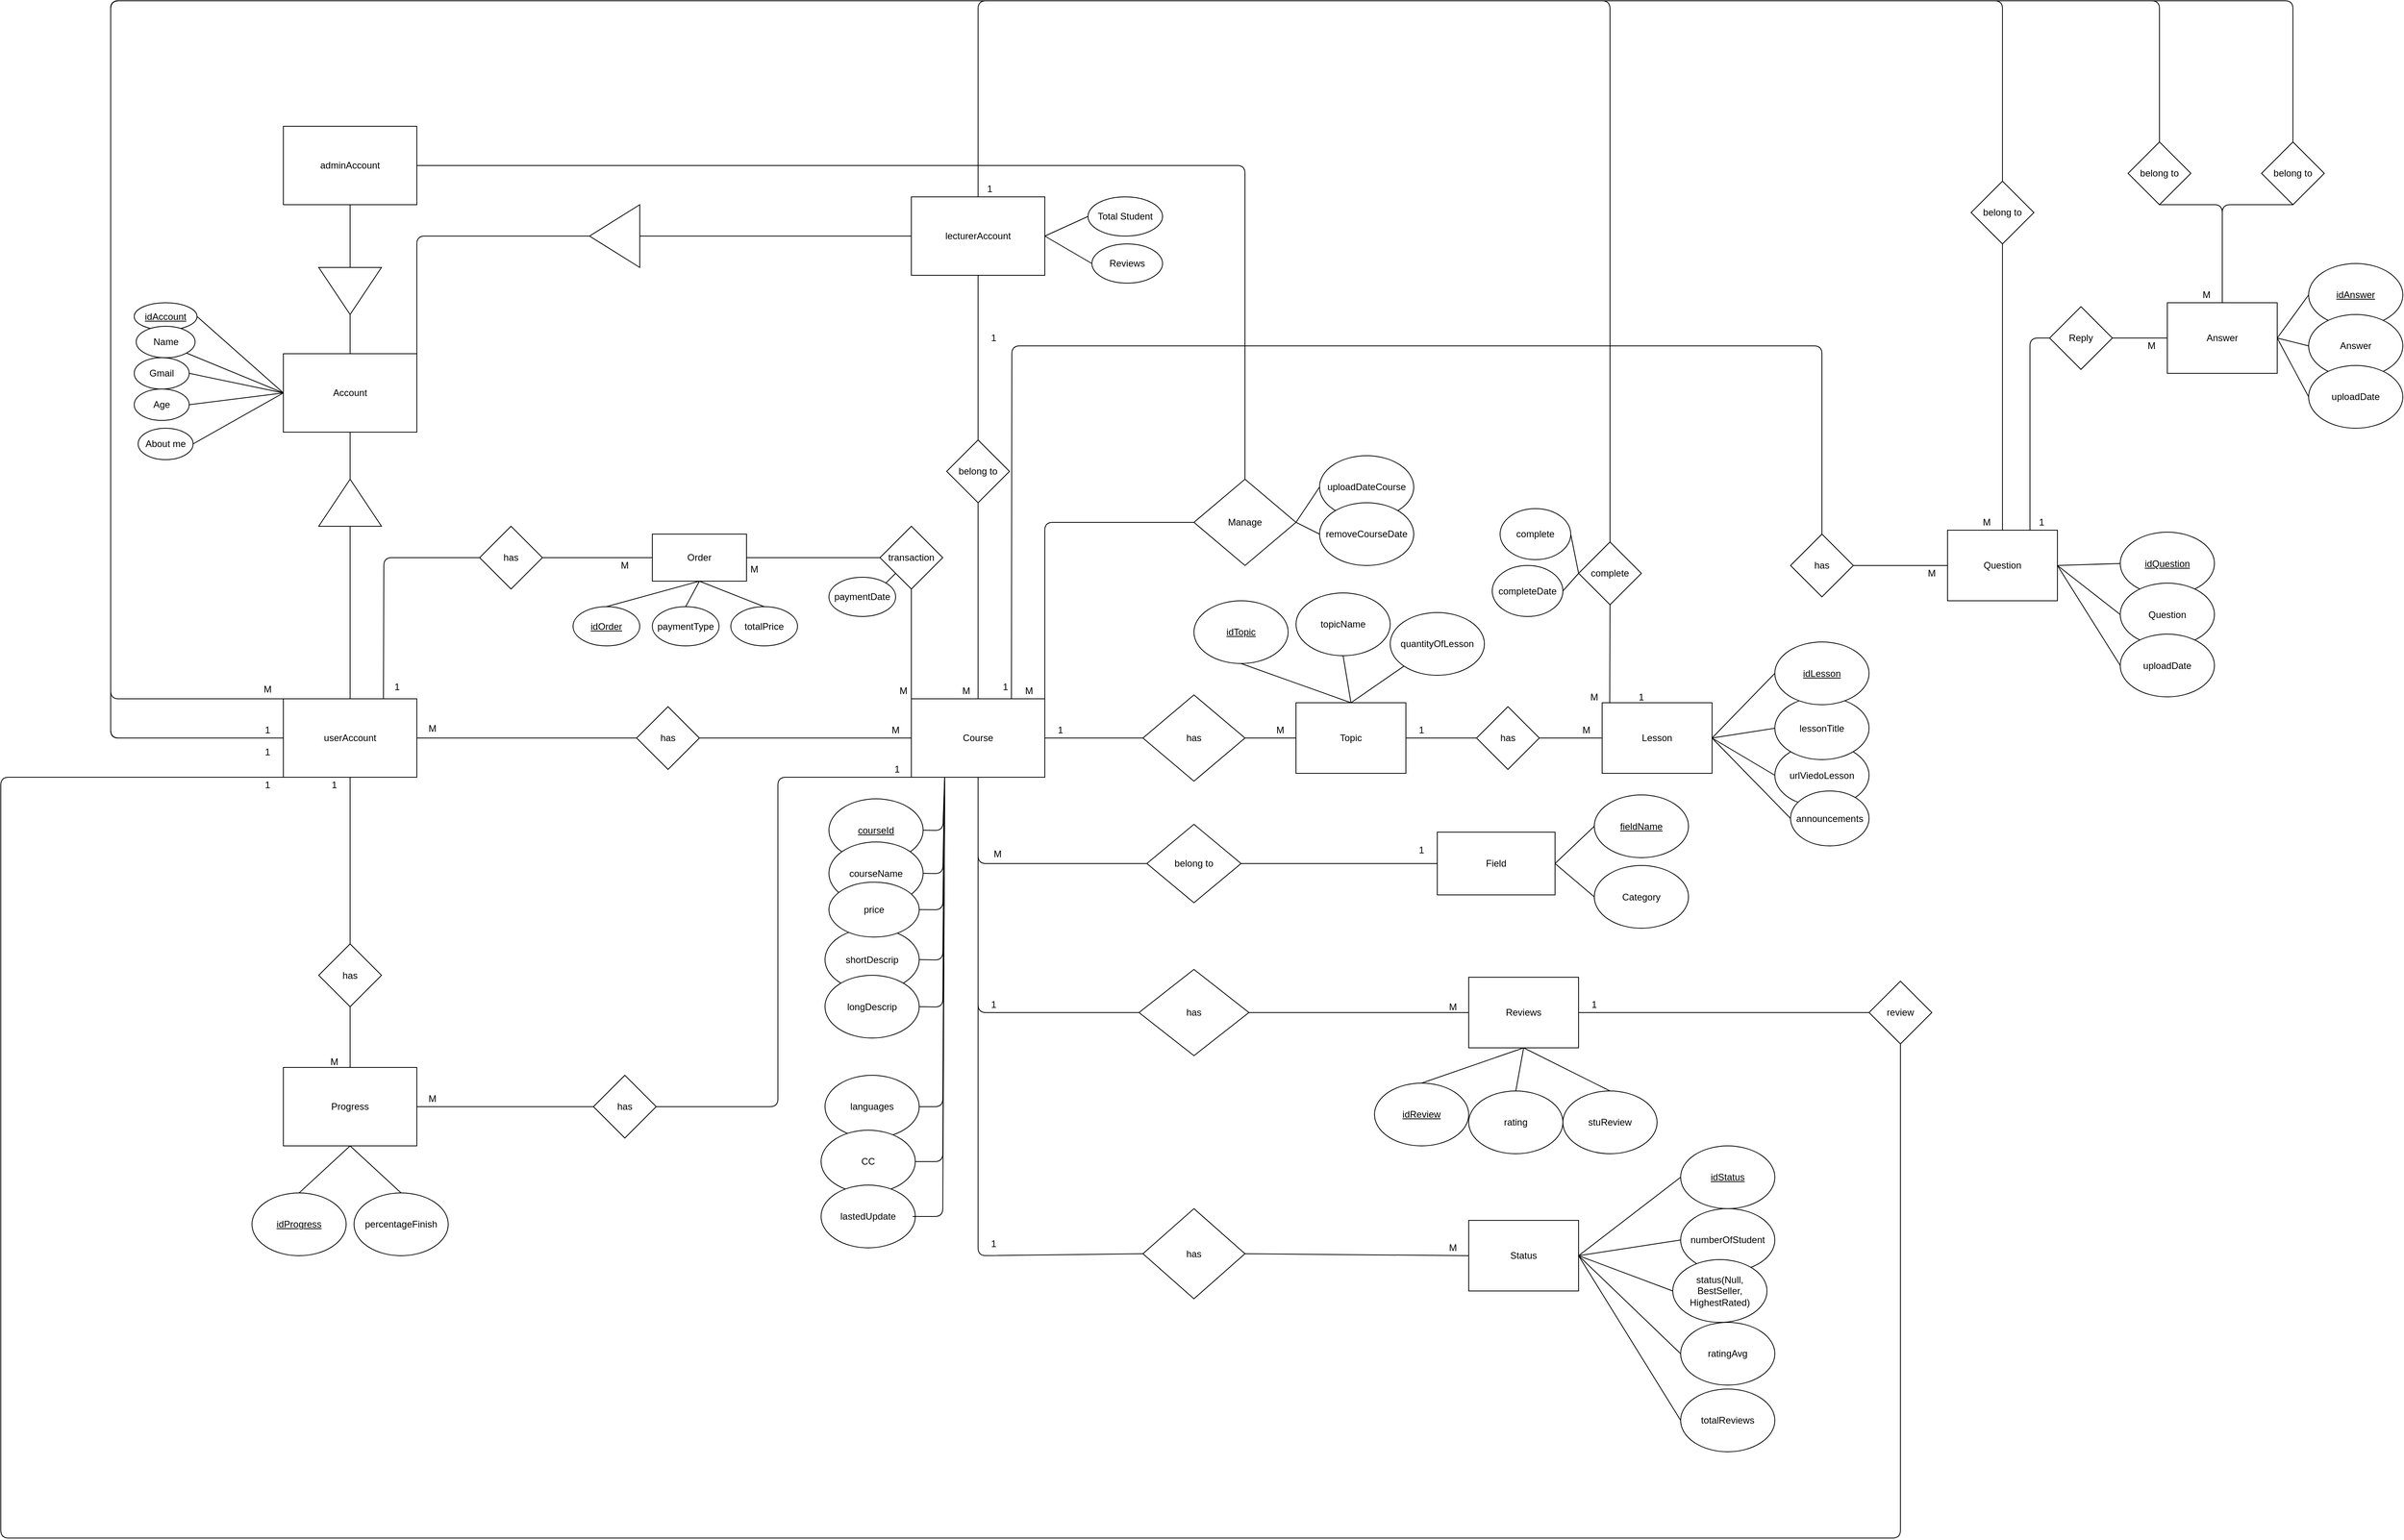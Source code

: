 <mxfile version="15.5.9" type="github">
  <diagram id="R2lEEEUBdFMjLlhIrx00" name="Page-1">
    <mxGraphModel dx="342" dy="1719" grid="1" gridSize="10" guides="1" tooltips="1" connect="1" arrows="1" fold="1" page="1" pageScale="1" pageWidth="850" pageHeight="1100" math="0" shadow="0" extFonts="Permanent Marker^https://fonts.googleapis.com/css?family=Permanent+Marker">
      <root>
        <mxCell id="0" />
        <mxCell id="1" parent="0" />
        <mxCell id="din8F_Qt1sH1hLo-0JBV-11" value="Course" style="rounded=0;whiteSpace=wrap;html=1;" parent="1" vertex="1">
          <mxGeometry x="2110" y="630" width="170" height="100" as="geometry" />
        </mxCell>
        <mxCell id="din8F_Qt1sH1hLo-0JBV-76" value="userAccount&lt;br&gt;" style="rounded=0;whiteSpace=wrap;html=1;" parent="1" vertex="1">
          <mxGeometry x="1310" y="630" width="170" height="100" as="geometry" />
        </mxCell>
        <mxCell id="din8F_Qt1sH1hLo-0JBV-77" value="lecturerAccount" style="rounded=0;whiteSpace=wrap;html=1;" parent="1" vertex="1">
          <mxGeometry x="2110" y="-10" width="170" height="100" as="geometry" />
        </mxCell>
        <mxCell id="din8F_Qt1sH1hLo-0JBV-79" value="Account" style="rounded=0;whiteSpace=wrap;html=1;" parent="1" vertex="1">
          <mxGeometry x="1310" y="190" width="170" height="100" as="geometry" />
        </mxCell>
        <mxCell id="din8F_Qt1sH1hLo-0JBV-87" value="" style="endArrow=none;html=1;entryX=0;entryY=0.5;entryDx=0;entryDy=0;exitX=0;exitY=0.5;exitDx=0;exitDy=0;" parent="1" source="nDaJj0WHTxPcW9LPpbtz-5" target="din8F_Qt1sH1hLo-0JBV-77" edge="1">
          <mxGeometry width="50" height="50" relative="1" as="geometry">
            <mxPoint x="1940" y="110" as="sourcePoint" />
            <mxPoint x="1830" y="160" as="targetPoint" />
          </mxGeometry>
        </mxCell>
        <mxCell id="din8F_Qt1sH1hLo-0JBV-88" value="" style="endArrow=none;html=1;entryX=1;entryY=0.5;entryDx=0;entryDy=0;exitX=1;exitY=0;exitDx=0;exitDy=0;" parent="1" source="din8F_Qt1sH1hLo-0JBV-79" target="nDaJj0WHTxPcW9LPpbtz-5" edge="1">
          <mxGeometry width="50" height="50" relative="1" as="geometry">
            <mxPoint x="1800" y="170" as="sourcePoint" />
            <mxPoint x="1860" y="220" as="targetPoint" />
            <Array as="points">
              <mxPoint x="1480" y="40" />
            </Array>
          </mxGeometry>
        </mxCell>
        <mxCell id="din8F_Qt1sH1hLo-0JBV-94" value="transaction" style="rhombus;whiteSpace=wrap;html=1;" parent="1" vertex="1">
          <mxGeometry x="2070" y="410" width="80" height="80" as="geometry" />
        </mxCell>
        <mxCell id="din8F_Qt1sH1hLo-0JBV-97" value="belong to" style="rhombus;whiteSpace=wrap;html=1;" parent="1" vertex="1">
          <mxGeometry x="2155" y="300" width="80" height="80" as="geometry" />
        </mxCell>
        <mxCell id="din8F_Qt1sH1hLo-0JBV-98" value="" style="endArrow=none;html=1;entryX=0.5;entryY=0;entryDx=0;entryDy=0;exitX=0.5;exitY=1;exitDx=0;exitDy=0;" parent="1" source="din8F_Qt1sH1hLo-0JBV-97" target="din8F_Qt1sH1hLo-0JBV-11" edge="1">
          <mxGeometry width="50" height="50" relative="1" as="geometry">
            <mxPoint x="1730" y="620" as="sourcePoint" />
            <mxPoint x="1780" y="570" as="targetPoint" />
          </mxGeometry>
        </mxCell>
        <mxCell id="din8F_Qt1sH1hLo-0JBV-99" value="" style="endArrow=none;html=1;entryX=0.5;entryY=1;entryDx=0;entryDy=0;exitX=0.5;exitY=0;exitDx=0;exitDy=0;" parent="1" source="din8F_Qt1sH1hLo-0JBV-97" target="din8F_Qt1sH1hLo-0JBV-77" edge="1">
          <mxGeometry width="50" height="50" relative="1" as="geometry">
            <mxPoint x="1840" y="310" as="sourcePoint" />
            <mxPoint x="1890" y="260" as="targetPoint" />
          </mxGeometry>
        </mxCell>
        <mxCell id="din8F_Qt1sH1hLo-0JBV-102" value="adminAccount" style="rounded=0;whiteSpace=wrap;html=1;" parent="1" vertex="1">
          <mxGeometry x="1310" y="-100" width="170" height="100" as="geometry" />
        </mxCell>
        <mxCell id="din8F_Qt1sH1hLo-0JBV-104" value="" style="endArrow=none;html=1;exitX=0.5;exitY=1;exitDx=0;exitDy=0;entryX=0;entryY=0.5;entryDx=0;entryDy=0;" parent="1" source="din8F_Qt1sH1hLo-0JBV-102" target="nDaJj0WHTxPcW9LPpbtz-4" edge="1">
          <mxGeometry width="50" height="50" relative="1" as="geometry">
            <mxPoint x="1460" y="240" as="sourcePoint" />
            <mxPoint x="1385" y="70" as="targetPoint" />
          </mxGeometry>
        </mxCell>
        <mxCell id="din8F_Qt1sH1hLo-0JBV-105" value="" style="endArrow=none;html=1;exitX=1;exitY=0.5;exitDx=0;exitDy=0;entryX=0.5;entryY=0;entryDx=0;entryDy=0;" parent="1" source="nDaJj0WHTxPcW9LPpbtz-4" target="din8F_Qt1sH1hLo-0JBV-79" edge="1">
          <mxGeometry width="50" height="50" relative="1" as="geometry">
            <mxPoint x="1385" y="150" as="sourcePoint" />
            <mxPoint x="1510" y="330" as="targetPoint" />
          </mxGeometry>
        </mxCell>
        <mxCell id="din8F_Qt1sH1hLo-0JBV-106" value="Manage" style="rhombus;whiteSpace=wrap;html=1;" parent="1" vertex="1">
          <mxGeometry x="2470" y="350" width="130" height="110" as="geometry" />
        </mxCell>
        <mxCell id="din8F_Qt1sH1hLo-0JBV-107" value="" style="endArrow=none;html=1;exitX=1;exitY=0.5;exitDx=0;exitDy=0;entryX=0.5;entryY=0;entryDx=0;entryDy=0;" parent="1" source="din8F_Qt1sH1hLo-0JBV-102" target="din8F_Qt1sH1hLo-0JBV-106" edge="1">
          <mxGeometry width="50" height="50" relative="1" as="geometry">
            <mxPoint x="2020" y="350" as="sourcePoint" />
            <mxPoint x="2070" y="300" as="targetPoint" />
            <Array as="points">
              <mxPoint x="2360" y="-50" />
              <mxPoint x="2535" y="-50" />
            </Array>
          </mxGeometry>
        </mxCell>
        <mxCell id="din8F_Qt1sH1hLo-0JBV-108" value="" style="endArrow=none;html=1;exitX=1;exitY=1;exitDx=0;exitDy=0;entryX=0;entryY=0.5;entryDx=0;entryDy=0;" parent="1" source="din8F_Qt1sH1hLo-0JBV-110" target="din8F_Qt1sH1hLo-0JBV-106" edge="1">
          <mxGeometry width="50" height="50" relative="1" as="geometry">
            <mxPoint x="2020" y="620" as="sourcePoint" />
            <mxPoint x="2070" y="570" as="targetPoint" />
            <Array as="points">
              <mxPoint x="2280" y="405" />
            </Array>
          </mxGeometry>
        </mxCell>
        <mxCell id="din8F_Qt1sH1hLo-0JBV-110" value="M" style="text;html=1;strokeColor=none;fillColor=none;align=center;verticalAlign=middle;whiteSpace=wrap;rounded=0;" parent="1" vertex="1">
          <mxGeometry x="2240" y="610" width="40" height="20" as="geometry" />
        </mxCell>
        <mxCell id="din8F_Qt1sH1hLo-0JBV-111" value="1" style="text;html=1;strokeColor=none;fillColor=none;align=center;verticalAlign=middle;whiteSpace=wrap;rounded=0;" parent="1" vertex="1">
          <mxGeometry x="2195" y="160" width="40" height="20" as="geometry" />
        </mxCell>
        <mxCell id="din8F_Qt1sH1hLo-0JBV-112" value="M" style="text;html=1;strokeColor=none;fillColor=none;align=center;verticalAlign=middle;whiteSpace=wrap;rounded=0;" parent="1" vertex="1">
          <mxGeometry x="2160" y="610" width="40" height="20" as="geometry" />
        </mxCell>
        <mxCell id="din8F_Qt1sH1hLo-0JBV-117" value="&lt;u&gt;courseId&lt;/u&gt;" style="ellipse;whiteSpace=wrap;html=1;" parent="1" vertex="1">
          <mxGeometry x="2005" y="757.5" width="120" height="80" as="geometry" />
        </mxCell>
        <mxCell id="din8F_Qt1sH1hLo-0JBV-118" value="courseName" style="ellipse;whiteSpace=wrap;html=1;" parent="1" vertex="1">
          <mxGeometry x="2005" y="812.5" width="120" height="80" as="geometry" />
        </mxCell>
        <mxCell id="din8F_Qt1sH1hLo-0JBV-120" value="shortDescrip&lt;br&gt;" style="ellipse;whiteSpace=wrap;html=1;" parent="1" vertex="1">
          <mxGeometry x="2000" y="922.5" width="120" height="80" as="geometry" />
        </mxCell>
        <mxCell id="din8F_Qt1sH1hLo-0JBV-121" value="longDescrip&lt;br&gt;" style="ellipse;whiteSpace=wrap;html=1;" parent="1" vertex="1">
          <mxGeometry x="2000" y="982.5" width="120" height="80" as="geometry" />
        </mxCell>
        <mxCell id="din8F_Qt1sH1hLo-0JBV-122" value="numberOfStudent" style="ellipse;whiteSpace=wrap;html=1;" parent="1" vertex="1">
          <mxGeometry x="3090" y="1280" width="120" height="80" as="geometry" />
        </mxCell>
        <mxCell id="din8F_Qt1sH1hLo-0JBV-123" value="rating" style="ellipse;whiteSpace=wrap;html=1;" parent="1" vertex="1">
          <mxGeometry x="2820" y="1130" width="120" height="80" as="geometry" />
        </mxCell>
        <mxCell id="din8F_Qt1sH1hLo-0JBV-124" value="status(Null, BestSeller, HighestRated)" style="ellipse;whiteSpace=wrap;html=1;" parent="1" vertex="1">
          <mxGeometry x="3080" y="1345" width="120" height="80" as="geometry" />
        </mxCell>
        <mxCell id="din8F_Qt1sH1hLo-0JBV-125" value="languages" style="ellipse;whiteSpace=wrap;html=1;" parent="1" vertex="1">
          <mxGeometry x="2000" y="1110" width="120" height="80" as="geometry" />
        </mxCell>
        <mxCell id="din8F_Qt1sH1hLo-0JBV-127" value="CC" style="ellipse;whiteSpace=wrap;html=1;" parent="1" vertex="1">
          <mxGeometry x="1995" y="1180" width="120" height="80" as="geometry" />
        </mxCell>
        <mxCell id="din8F_Qt1sH1hLo-0JBV-128" value="price" style="ellipse;whiteSpace=wrap;html=1;" parent="1" vertex="1">
          <mxGeometry x="2005" y="863.75" width="115" height="70" as="geometry" />
        </mxCell>
        <mxCell id="din8F_Qt1sH1hLo-0JBV-132" value="&lt;u&gt;idAccount&lt;/u&gt;" style="ellipse;whiteSpace=wrap;html=1;" parent="1" vertex="1">
          <mxGeometry x="1120" y="125" width="80" height="35" as="geometry" />
        </mxCell>
        <mxCell id="din8F_Qt1sH1hLo-0JBV-133" value="Name" style="ellipse;whiteSpace=wrap;html=1;" parent="1" vertex="1">
          <mxGeometry x="1122.5" y="155" width="75" height="40" as="geometry" />
        </mxCell>
        <mxCell id="din8F_Qt1sH1hLo-0JBV-134" value="Gmail" style="ellipse;whiteSpace=wrap;html=1;" parent="1" vertex="1">
          <mxGeometry x="1120" y="195" width="70" height="40" as="geometry" />
        </mxCell>
        <mxCell id="din8F_Qt1sH1hLo-0JBV-135" value="" style="endArrow=none;html=1;exitX=1;exitY=0.5;exitDx=0;exitDy=0;entryX=0;entryY=0.5;entryDx=0;entryDy=0;" parent="1" source="din8F_Qt1sH1hLo-0JBV-132" target="din8F_Qt1sH1hLo-0JBV-79" edge="1">
          <mxGeometry width="50" height="50" relative="1" as="geometry">
            <mxPoint x="1340" y="400" as="sourcePoint" />
            <mxPoint x="1343" y="330" as="targetPoint" />
          </mxGeometry>
        </mxCell>
        <mxCell id="din8F_Qt1sH1hLo-0JBV-136" value="" style="endArrow=none;html=1;exitX=1;exitY=1;exitDx=0;exitDy=0;entryX=0;entryY=0.5;entryDx=0;entryDy=0;" parent="1" source="din8F_Qt1sH1hLo-0JBV-133" target="din8F_Qt1sH1hLo-0JBV-79" edge="1">
          <mxGeometry width="50" height="50" relative="1" as="geometry">
            <mxPoint x="1335" y="270" as="sourcePoint" />
            <mxPoint x="1352.5" y="340" as="targetPoint" />
          </mxGeometry>
        </mxCell>
        <mxCell id="din8F_Qt1sH1hLo-0JBV-138" value="" style="endArrow=none;html=1;exitX=1;exitY=0.5;exitDx=0;exitDy=0;entryX=0;entryY=0.5;entryDx=0;entryDy=0;" parent="1" source="din8F_Qt1sH1hLo-0JBV-134" target="din8F_Qt1sH1hLo-0JBV-79" edge="1">
          <mxGeometry width="50" height="50" relative="1" as="geometry">
            <mxPoint x="1311.518" y="289.694" as="sourcePoint" />
            <mxPoint x="1353.387" y="340" as="targetPoint" />
          </mxGeometry>
        </mxCell>
        <mxCell id="din8F_Qt1sH1hLo-0JBV-141" value="Field" style="rounded=0;whiteSpace=wrap;html=1;" parent="1" vertex="1">
          <mxGeometry x="2780" y="800" width="150" height="80" as="geometry" />
        </mxCell>
        <mxCell id="din8F_Qt1sH1hLo-0JBV-143" value="urlViedoLesson" style="ellipse;whiteSpace=wrap;html=1;" parent="1" vertex="1">
          <mxGeometry x="3210" y="687.5" width="120" height="80" as="geometry" />
        </mxCell>
        <mxCell id="din8F_Qt1sH1hLo-0JBV-144" value="Category" style="ellipse;whiteSpace=wrap;html=1;" parent="1" vertex="1">
          <mxGeometry x="2980" y="842.5" width="120" height="80" as="geometry" />
        </mxCell>
        <mxCell id="din8F_Qt1sH1hLo-0JBV-145" value="&lt;u&gt;fieldName&lt;/u&gt;" style="ellipse;whiteSpace=wrap;html=1;" parent="1" vertex="1">
          <mxGeometry x="2980" y="752.5" width="120" height="80" as="geometry" />
        </mxCell>
        <mxCell id="din8F_Qt1sH1hLo-0JBV-151" value="" style="endArrow=none;html=1;entryX=0;entryY=0.5;entryDx=0;entryDy=0;exitX=1;exitY=0.5;exitDx=0;exitDy=0;" parent="1" source="din8F_Qt1sH1hLo-0JBV-141" target="din8F_Qt1sH1hLo-0JBV-144" edge="1">
          <mxGeometry width="50" height="50" relative="1" as="geometry">
            <mxPoint x="2730" y="870" as="sourcePoint" />
            <mxPoint x="2780" y="820" as="targetPoint" />
          </mxGeometry>
        </mxCell>
        <mxCell id="din8F_Qt1sH1hLo-0JBV-152" value="" style="endArrow=none;html=1;entryX=0;entryY=0.5;entryDx=0;entryDy=0;exitX=1;exitY=0.5;exitDx=0;exitDy=0;" parent="1" source="din8F_Qt1sH1hLo-0JBV-141" target="din8F_Qt1sH1hLo-0JBV-145" edge="1">
          <mxGeometry width="50" height="50" relative="1" as="geometry">
            <mxPoint x="2730" y="870" as="sourcePoint" />
            <mxPoint x="2780" y="820" as="targetPoint" />
          </mxGeometry>
        </mxCell>
        <mxCell id="din8F_Qt1sH1hLo-0JBV-153" value="" style="endArrow=none;html=1;exitX=0.5;exitY=1;exitDx=0;exitDy=0;entryX=0;entryY=0.5;entryDx=0;entryDy=0;" parent="1" source="din8F_Qt1sH1hLo-0JBV-11" target="din8F_Qt1sH1hLo-0JBV-154" edge="1">
          <mxGeometry width="50" height="50" relative="1" as="geometry">
            <mxPoint x="2420" y="850" as="sourcePoint" />
            <mxPoint x="2470" y="800" as="targetPoint" />
            <Array as="points">
              <mxPoint x="2195" y="840" />
            </Array>
          </mxGeometry>
        </mxCell>
        <mxCell id="din8F_Qt1sH1hLo-0JBV-154" value="belong to" style="rhombus;whiteSpace=wrap;html=1;" parent="1" vertex="1">
          <mxGeometry x="2410" y="790" width="120" height="100" as="geometry" />
        </mxCell>
        <mxCell id="din8F_Qt1sH1hLo-0JBV-155" value="" style="endArrow=none;html=1;exitX=0;exitY=0.5;exitDx=0;exitDy=0;entryX=1;entryY=0.5;entryDx=0;entryDy=0;" parent="1" source="din8F_Qt1sH1hLo-0JBV-141" target="din8F_Qt1sH1hLo-0JBV-154" edge="1">
          <mxGeometry width="50" height="50" relative="1" as="geometry">
            <mxPoint x="2420" y="850" as="sourcePoint" />
            <mxPoint x="2470" y="800" as="targetPoint" />
          </mxGeometry>
        </mxCell>
        <mxCell id="din8F_Qt1sH1hLo-0JBV-156" value="1" style="text;html=1;strokeColor=none;fillColor=none;align=center;verticalAlign=middle;whiteSpace=wrap;rounded=0;" parent="1" vertex="1">
          <mxGeometry x="2740" y="812.5" width="40" height="20" as="geometry" />
        </mxCell>
        <mxCell id="din8F_Qt1sH1hLo-0JBV-157" value="M" style="text;html=1;strokeColor=none;fillColor=none;align=center;verticalAlign=middle;whiteSpace=wrap;rounded=0;" parent="1" vertex="1">
          <mxGeometry x="2200" y="817.5" width="40" height="20" as="geometry" />
        </mxCell>
        <mxCell id="din8F_Qt1sH1hLo-0JBV-158" value="stuReview" style="ellipse;whiteSpace=wrap;html=1;" parent="1" vertex="1">
          <mxGeometry x="2940" y="1130" width="120" height="80" as="geometry" />
        </mxCell>
        <mxCell id="din8F_Qt1sH1hLo-0JBV-159" value="" style="endArrow=none;html=1;exitX=1;exitY=0.5;exitDx=0;exitDy=0;entryX=0.25;entryY=1;entryDx=0;entryDy=0;" parent="1" source="din8F_Qt1sH1hLo-0JBV-117" target="din8F_Qt1sH1hLo-0JBV-11" edge="1">
          <mxGeometry width="50" height="50" relative="1" as="geometry">
            <mxPoint x="2080" y="900" as="sourcePoint" />
            <mxPoint x="2130" y="850" as="targetPoint" />
            <Array as="points">
              <mxPoint x="2150" y="798" />
            </Array>
          </mxGeometry>
        </mxCell>
        <mxCell id="din8F_Qt1sH1hLo-0JBV-168" value="Reviews" style="rounded=0;whiteSpace=wrap;html=1;" parent="1" vertex="1">
          <mxGeometry x="2820" y="985" width="140" height="90" as="geometry" />
        </mxCell>
        <mxCell id="din8F_Qt1sH1hLo-0JBV-169" value="" style="endArrow=none;html=1;exitX=0;exitY=0.5;exitDx=0;exitDy=0;entryX=0.5;entryY=1;entryDx=0;entryDy=0;" parent="1" source="din8F_Qt1sH1hLo-0JBV-170" target="din8F_Qt1sH1hLo-0JBV-11" edge="1">
          <mxGeometry width="50" height="50" relative="1" as="geometry">
            <mxPoint x="2050" y="840" as="sourcePoint" />
            <mxPoint x="2150" y="730" as="targetPoint" />
            <Array as="points">
              <mxPoint x="2195" y="1030" />
            </Array>
          </mxGeometry>
        </mxCell>
        <mxCell id="din8F_Qt1sH1hLo-0JBV-170" value="has" style="rhombus;whiteSpace=wrap;html=1;" parent="1" vertex="1">
          <mxGeometry x="2400" y="975" width="140" height="110" as="geometry" />
        </mxCell>
        <mxCell id="din8F_Qt1sH1hLo-0JBV-171" value="" style="endArrow=none;html=1;entryX=1;entryY=0.5;entryDx=0;entryDy=0;exitX=0;exitY=0.5;exitDx=0;exitDy=0;" parent="1" source="din8F_Qt1sH1hLo-0JBV-168" target="din8F_Qt1sH1hLo-0JBV-170" edge="1">
          <mxGeometry width="50" height="50" relative="1" as="geometry">
            <mxPoint x="2455" y="820" as="sourcePoint" />
            <mxPoint x="2505" y="770" as="targetPoint" />
          </mxGeometry>
        </mxCell>
        <mxCell id="din8F_Qt1sH1hLo-0JBV-172" value="1" style="text;html=1;strokeColor=none;fillColor=none;align=center;verticalAlign=middle;whiteSpace=wrap;rounded=0;" parent="1" vertex="1">
          <mxGeometry x="2195" y="1315" width="40" height="20" as="geometry" />
        </mxCell>
        <mxCell id="din8F_Qt1sH1hLo-0JBV-174" value="M" style="text;html=1;strokeColor=none;fillColor=none;align=center;verticalAlign=middle;whiteSpace=wrap;rounded=0;" parent="1" vertex="1">
          <mxGeometry x="2780" y="1012.5" width="40" height="20" as="geometry" />
        </mxCell>
        <mxCell id="din8F_Qt1sH1hLo-0JBV-175" value="" style="endArrow=none;html=1;entryX=0.5;entryY=0;entryDx=0;entryDy=0;exitX=0.5;exitY=1;exitDx=0;exitDy=0;" parent="1" source="din8F_Qt1sH1hLo-0JBV-168" target="din8F_Qt1sH1hLo-0JBV-123" edge="1">
          <mxGeometry width="50" height="50" relative="1" as="geometry">
            <mxPoint x="2705" y="1020" as="sourcePoint" />
            <mxPoint x="2755" y="970" as="targetPoint" />
          </mxGeometry>
        </mxCell>
        <mxCell id="din8F_Qt1sH1hLo-0JBV-177" value="" style="endArrow=none;html=1;entryX=0.5;entryY=0;entryDx=0;entryDy=0;exitX=0.5;exitY=1;exitDx=0;exitDy=0;" parent="1" source="din8F_Qt1sH1hLo-0JBV-168" target="din8F_Qt1sH1hLo-0JBV-158" edge="1">
          <mxGeometry width="50" height="50" relative="1" as="geometry">
            <mxPoint x="2885" y="1025" as="sourcePoint" />
            <mxPoint x="2965" y="990" as="targetPoint" />
          </mxGeometry>
        </mxCell>
        <mxCell id="din8F_Qt1sH1hLo-0JBV-180" value="&lt;u&gt;idReview&lt;/u&gt;" style="ellipse;whiteSpace=wrap;html=1;" parent="1" vertex="1">
          <mxGeometry x="2700" y="1120" width="120" height="80" as="geometry" />
        </mxCell>
        <mxCell id="din8F_Qt1sH1hLo-0JBV-181" value="" style="endArrow=none;html=1;entryX=0.5;entryY=0;entryDx=0;entryDy=0;exitX=0.5;exitY=1;exitDx=0;exitDy=0;" parent="1" source="din8F_Qt1sH1hLo-0JBV-168" target="din8F_Qt1sH1hLo-0JBV-180" edge="1">
          <mxGeometry width="50" height="50" relative="1" as="geometry">
            <mxPoint x="2885" y="1025" as="sourcePoint" />
            <mxPoint x="2965" y="990" as="targetPoint" />
          </mxGeometry>
        </mxCell>
        <mxCell id="din8F_Qt1sH1hLo-0JBV-182" value="Status" style="rounded=0;whiteSpace=wrap;html=1;" parent="1" vertex="1">
          <mxGeometry x="2820" y="1295" width="140" height="90" as="geometry" />
        </mxCell>
        <mxCell id="din8F_Qt1sH1hLo-0JBV-183" value="has" style="rhombus;whiteSpace=wrap;html=1;" parent="1" vertex="1">
          <mxGeometry x="2405" y="1280" width="130" height="115" as="geometry" />
        </mxCell>
        <mxCell id="din8F_Qt1sH1hLo-0JBV-186" value="" style="endArrow=none;html=1;exitX=1;exitY=0.5;exitDx=0;exitDy=0;entryX=0;entryY=0.5;entryDx=0;entryDy=0;" parent="1" source="din8F_Qt1sH1hLo-0JBV-183" target="din8F_Qt1sH1hLo-0JBV-182" edge="1">
          <mxGeometry width="50" height="50" relative="1" as="geometry">
            <mxPoint x="2940" y="1230.0" as="sourcePoint" />
            <mxPoint x="2760" y="990" as="targetPoint" />
          </mxGeometry>
        </mxCell>
        <mxCell id="din8F_Qt1sH1hLo-0JBV-187" value="" style="endArrow=none;html=1;exitX=1;exitY=0.5;exitDx=0;exitDy=0;entryX=0;entryY=0.5;entryDx=0;entryDy=0;" parent="1" source="din8F_Qt1sH1hLo-0JBV-182" target="din8F_Qt1sH1hLo-0JBV-122" edge="1">
          <mxGeometry width="50" height="50" relative="1" as="geometry">
            <mxPoint x="2960" y="1190" as="sourcePoint" />
            <mxPoint x="3010" y="1140" as="targetPoint" />
          </mxGeometry>
        </mxCell>
        <mxCell id="din8F_Qt1sH1hLo-0JBV-188" value="" style="endArrow=none;html=1;exitX=1;exitY=0.5;exitDx=0;exitDy=0;entryX=0;entryY=0.5;entryDx=0;entryDy=0;" parent="1" source="din8F_Qt1sH1hLo-0JBV-182" target="din8F_Qt1sH1hLo-0JBV-124" edge="1">
          <mxGeometry width="50" height="50" relative="1" as="geometry">
            <mxPoint x="2930" y="1350.0" as="sourcePoint" />
            <mxPoint x="2870" y="1390.0" as="targetPoint" />
          </mxGeometry>
        </mxCell>
        <mxCell id="din8F_Qt1sH1hLo-0JBV-190" value="&lt;u&gt;idStatus&lt;/u&gt;" style="ellipse;whiteSpace=wrap;html=1;" parent="1" vertex="1">
          <mxGeometry x="3090" y="1200" width="120" height="80" as="geometry" />
        </mxCell>
        <mxCell id="din8F_Qt1sH1hLo-0JBV-191" value="" style="endArrow=none;html=1;exitX=0;exitY=0.5;exitDx=0;exitDy=0;entryX=1;entryY=0.5;entryDx=0;entryDy=0;" parent="1" source="din8F_Qt1sH1hLo-0JBV-190" target="din8F_Qt1sH1hLo-0JBV-182" edge="1">
          <mxGeometry width="50" height="50" relative="1" as="geometry">
            <mxPoint x="2890" y="1140" as="sourcePoint" />
            <mxPoint x="2940" y="1090" as="targetPoint" />
          </mxGeometry>
        </mxCell>
        <mxCell id="din8F_Qt1sH1hLo-0JBV-192" value="uploadDateCourse" style="ellipse;whiteSpace=wrap;html=1;" parent="1" vertex="1">
          <mxGeometry x="2630" y="320" width="120" height="80" as="geometry" />
        </mxCell>
        <mxCell id="din8F_Qt1sH1hLo-0JBV-193" value="" style="endArrow=none;html=1;exitX=0;exitY=0.5;exitDx=0;exitDy=0;entryX=1;entryY=0.5;entryDx=0;entryDy=0;" parent="1" source="din8F_Qt1sH1hLo-0JBV-192" target="din8F_Qt1sH1hLo-0JBV-106" edge="1">
          <mxGeometry width="50" height="50" relative="1" as="geometry">
            <mxPoint x="2490" y="700" as="sourcePoint" />
            <mxPoint x="2600" y="680" as="targetPoint" />
          </mxGeometry>
        </mxCell>
        <mxCell id="din8F_Qt1sH1hLo-0JBV-194" value="Age" style="ellipse;whiteSpace=wrap;html=1;" parent="1" vertex="1">
          <mxGeometry x="1120" y="235" width="70" height="40" as="geometry" />
        </mxCell>
        <mxCell id="din8F_Qt1sH1hLo-0JBV-195" value="" style="endArrow=none;html=1;exitX=1;exitY=0.5;exitDx=0;exitDy=0;entryX=0;entryY=0.5;entryDx=0;entryDy=0;" parent="1" source="din8F_Qt1sH1hLo-0JBV-194" target="din8F_Qt1sH1hLo-0JBV-79" edge="1">
          <mxGeometry width="50" height="50" relative="1" as="geometry">
            <mxPoint x="1520" y="330" as="sourcePoint" />
            <mxPoint x="1570" y="280" as="targetPoint" />
          </mxGeometry>
        </mxCell>
        <mxCell id="din8F_Qt1sH1hLo-0JBV-197" value="ratingAvg" style="ellipse;whiteSpace=wrap;html=1;" parent="1" vertex="1">
          <mxGeometry x="3090" y="1425" width="120" height="80" as="geometry" />
        </mxCell>
        <mxCell id="din8F_Qt1sH1hLo-0JBV-198" value="" style="endArrow=none;html=1;exitX=1;exitY=0.5;exitDx=0;exitDy=0;entryX=0;entryY=0.5;entryDx=0;entryDy=0;" parent="1" source="din8F_Qt1sH1hLo-0JBV-182" target="din8F_Qt1sH1hLo-0JBV-197" edge="1">
          <mxGeometry width="50" height="50" relative="1" as="geometry">
            <mxPoint x="3040" y="1310" as="sourcePoint" />
            <mxPoint x="3090" y="1260" as="targetPoint" />
          </mxGeometry>
        </mxCell>
        <mxCell id="din8F_Qt1sH1hLo-0JBV-202" value="Lesson" style="rounded=0;whiteSpace=wrap;html=1;" parent="1" vertex="1">
          <mxGeometry x="2990" y="635" width="140" height="90" as="geometry" />
        </mxCell>
        <mxCell id="din8F_Qt1sH1hLo-0JBV-203" value="lessonTitle&lt;br&gt;" style="ellipse;whiteSpace=wrap;html=1;" parent="1" vertex="1">
          <mxGeometry x="3210" y="627.5" width="120" height="80" as="geometry" />
        </mxCell>
        <mxCell id="din8F_Qt1sH1hLo-0JBV-206" value="announcements" style="ellipse;whiteSpace=wrap;html=1;" parent="1" vertex="1">
          <mxGeometry x="3230" y="747.5" width="100" height="70" as="geometry" />
        </mxCell>
        <mxCell id="din8F_Qt1sH1hLo-0JBV-210" value="" style="endArrow=none;html=1;exitX=1;exitY=0.5;exitDx=0;exitDy=0;entryX=0;entryY=0.5;entryDx=0;entryDy=0;" parent="1" source="din8F_Qt1sH1hLo-0JBV-11" target="din8F_Qt1sH1hLo-0JBV-211" edge="1">
          <mxGeometry width="50" height="50" relative="1" as="geometry">
            <mxPoint x="2400" y="790" as="sourcePoint" />
            <mxPoint x="2370" y="680" as="targetPoint" />
          </mxGeometry>
        </mxCell>
        <mxCell id="din8F_Qt1sH1hLo-0JBV-211" value="has" style="rhombus;whiteSpace=wrap;html=1;" parent="1" vertex="1">
          <mxGeometry x="2405" y="625" width="130" height="110" as="geometry" />
        </mxCell>
        <mxCell id="din8F_Qt1sH1hLo-0JBV-212" value="" style="endArrow=none;html=1;exitX=1;exitY=0.5;exitDx=0;exitDy=0;entryX=0;entryY=0.5;entryDx=0;entryDy=0;" parent="1" source="din8F_Qt1sH1hLo-0JBV-211" target="nDaJj0WHTxPcW9LPpbtz-6" edge="1">
          <mxGeometry width="50" height="50" relative="1" as="geometry">
            <mxPoint x="2400" y="790" as="sourcePoint" />
            <mxPoint x="2610" y="680" as="targetPoint" />
          </mxGeometry>
        </mxCell>
        <mxCell id="din8F_Qt1sH1hLo-0JBV-213" value="1" style="text;html=1;strokeColor=none;fillColor=none;align=center;verticalAlign=middle;whiteSpace=wrap;rounded=0;" parent="1" vertex="1">
          <mxGeometry x="2280" y="660" width="40" height="20" as="geometry" />
        </mxCell>
        <mxCell id="din8F_Qt1sH1hLo-0JBV-214" value="M" style="text;html=1;strokeColor=none;fillColor=none;align=center;verticalAlign=middle;whiteSpace=wrap;rounded=0;" parent="1" vertex="1">
          <mxGeometry x="2560" y="660" width="40" height="20" as="geometry" />
        </mxCell>
        <mxCell id="din8F_Qt1sH1hLo-0JBV-217" value="" style="endArrow=none;html=1;entryX=0;entryY=0.5;entryDx=0;entryDy=0;exitX=1;exitY=0.5;exitDx=0;exitDy=0;" parent="1" source="din8F_Qt1sH1hLo-0JBV-202" target="din8F_Qt1sH1hLo-0JBV-203" edge="1">
          <mxGeometry width="50" height="50" relative="1" as="geometry">
            <mxPoint x="3110" y="630" as="sourcePoint" />
            <mxPoint x="3130" y="560" as="targetPoint" />
          </mxGeometry>
        </mxCell>
        <mxCell id="din8F_Qt1sH1hLo-0JBV-218" value="" style="endArrow=none;html=1;entryX=0;entryY=0.5;entryDx=0;entryDy=0;exitX=1;exitY=0.5;exitDx=0;exitDy=0;" parent="1" source="din8F_Qt1sH1hLo-0JBV-202" target="din8F_Qt1sH1hLo-0JBV-143" edge="1">
          <mxGeometry width="50" height="50" relative="1" as="geometry">
            <mxPoint x="3110" y="700" as="sourcePoint" />
            <mxPoint x="3140" y="570" as="targetPoint" />
          </mxGeometry>
        </mxCell>
        <mxCell id="din8F_Qt1sH1hLo-0JBV-219" value="" style="endArrow=none;html=1;entryX=0;entryY=0.5;entryDx=0;entryDy=0;exitX=1;exitY=0.5;exitDx=0;exitDy=0;" parent="1" source="din8F_Qt1sH1hLo-0JBV-202" target="din8F_Qt1sH1hLo-0JBV-206" edge="1">
          <mxGeometry width="50" height="50" relative="1" as="geometry">
            <mxPoint x="3100" y="730" as="sourcePoint" />
            <mxPoint x="3150" y="580" as="targetPoint" />
          </mxGeometry>
        </mxCell>
        <mxCell id="din8F_Qt1sH1hLo-0JBV-220" value="&lt;u&gt;idLesson&lt;/u&gt;" style="ellipse;whiteSpace=wrap;html=1;" parent="1" vertex="1">
          <mxGeometry x="3210" y="557.5" width="120" height="80" as="geometry" />
        </mxCell>
        <mxCell id="din8F_Qt1sH1hLo-0JBV-221" value="" style="endArrow=none;html=1;entryX=0;entryY=0.5;entryDx=0;entryDy=0;exitX=1;exitY=0.5;exitDx=0;exitDy=0;" parent="1" source="din8F_Qt1sH1hLo-0JBV-202" target="din8F_Qt1sH1hLo-0JBV-220" edge="1">
          <mxGeometry width="50" height="50" relative="1" as="geometry">
            <mxPoint x="3100" y="580" as="sourcePoint" />
            <mxPoint x="2780" y="540" as="targetPoint" />
          </mxGeometry>
        </mxCell>
        <mxCell id="din8F_Qt1sH1hLo-0JBV-222" value="removeCourseDate" style="ellipse;whiteSpace=wrap;html=1;" parent="1" vertex="1">
          <mxGeometry x="2630" y="380" width="120" height="80" as="geometry" />
        </mxCell>
        <mxCell id="din8F_Qt1sH1hLo-0JBV-224" value="" style="endArrow=none;html=1;entryX=0;entryY=0.5;entryDx=0;entryDy=0;exitX=1;exitY=0.5;exitDx=0;exitDy=0;" parent="1" source="din8F_Qt1sH1hLo-0JBV-106" target="din8F_Qt1sH1hLo-0JBV-222" edge="1">
          <mxGeometry width="50" height="50" relative="1" as="geometry">
            <mxPoint x="2350" y="490" as="sourcePoint" />
            <mxPoint x="2400" y="440" as="targetPoint" />
          </mxGeometry>
        </mxCell>
        <mxCell id="nDaJj0WHTxPcW9LPpbtz-4" value="" style="triangle;whiteSpace=wrap;html=1;rotation=90;" parent="1" vertex="1">
          <mxGeometry x="1365" y="70" width="60" height="80" as="geometry" />
        </mxCell>
        <mxCell id="nDaJj0WHTxPcW9LPpbtz-5" value="" style="triangle;whiteSpace=wrap;html=1;rotation=-180;" parent="1" vertex="1">
          <mxGeometry x="1700" width="64" height="80" as="geometry" />
        </mxCell>
        <mxCell id="nDaJj0WHTxPcW9LPpbtz-6" value="Topic" style="rounded=0;whiteSpace=wrap;html=1;" parent="1" vertex="1">
          <mxGeometry x="2600" y="635" width="140" height="90" as="geometry" />
        </mxCell>
        <mxCell id="nDaJj0WHTxPcW9LPpbtz-7" value="" style="endArrow=none;html=1;exitX=1;exitY=0.5;exitDx=0;exitDy=0;entryX=0;entryY=0.5;entryDx=0;entryDy=0;" parent="1" source="nDaJj0WHTxPcW9LPpbtz-6" target="nDaJj0WHTxPcW9LPpbtz-13" edge="1">
          <mxGeometry width="50" height="50" relative="1" as="geometry">
            <mxPoint x="2650" y="750" as="sourcePoint" />
            <mxPoint x="2780" y="680" as="targetPoint" />
          </mxGeometry>
        </mxCell>
        <mxCell id="nDaJj0WHTxPcW9LPpbtz-9" value="quantityOfLesson" style="ellipse;whiteSpace=wrap;html=1;" parent="1" vertex="1">
          <mxGeometry x="2720" y="520" width="120" height="80" as="geometry" />
        </mxCell>
        <mxCell id="nDaJj0WHTxPcW9LPpbtz-10" value="topicName" style="ellipse;whiteSpace=wrap;html=1;" parent="1" vertex="1">
          <mxGeometry x="2600" y="495" width="120" height="80" as="geometry" />
        </mxCell>
        <mxCell id="nDaJj0WHTxPcW9LPpbtz-11" value="" style="endArrow=none;html=1;exitX=0.5;exitY=0;exitDx=0;exitDy=0;entryX=0.5;entryY=1;entryDx=0;entryDy=0;" parent="1" source="nDaJj0WHTxPcW9LPpbtz-6" target="nDaJj0WHTxPcW9LPpbtz-10" edge="1">
          <mxGeometry width="50" height="50" relative="1" as="geometry">
            <mxPoint x="2710" y="615" as="sourcePoint" />
            <mxPoint x="2780" y="680" as="targetPoint" />
          </mxGeometry>
        </mxCell>
        <mxCell id="nDaJj0WHTxPcW9LPpbtz-12" value="" style="endArrow=none;html=1;exitX=0;exitY=1;exitDx=0;exitDy=0;entryX=0.5;entryY=0;entryDx=0;entryDy=0;" parent="1" source="nDaJj0WHTxPcW9LPpbtz-9" target="nDaJj0WHTxPcW9LPpbtz-6" edge="1">
          <mxGeometry width="50" height="50" relative="1" as="geometry">
            <mxPoint x="2720" y="625" as="sourcePoint" />
            <mxPoint x="2710" y="615" as="targetPoint" />
          </mxGeometry>
        </mxCell>
        <mxCell id="nDaJj0WHTxPcW9LPpbtz-13" value="has" style="rhombus;whiteSpace=wrap;html=1;" parent="1" vertex="1">
          <mxGeometry x="2830" y="640" width="80" height="80" as="geometry" />
        </mxCell>
        <mxCell id="nDaJj0WHTxPcW9LPpbtz-14" value="" style="endArrow=none;html=1;entryX=1;entryY=0.5;entryDx=0;entryDy=0;" parent="1" source="din8F_Qt1sH1hLo-0JBV-202" target="nDaJj0WHTxPcW9LPpbtz-13" edge="1">
          <mxGeometry width="50" height="50" relative="1" as="geometry">
            <mxPoint x="2880" y="720" as="sourcePoint" />
            <mxPoint x="2870" y="705" as="targetPoint" />
          </mxGeometry>
        </mxCell>
        <mxCell id="nDaJj0WHTxPcW9LPpbtz-15" value="1" style="text;html=1;strokeColor=none;fillColor=none;align=center;verticalAlign=middle;whiteSpace=wrap;rounded=0;" parent="1" vertex="1">
          <mxGeometry x="2740" y="660" width="40" height="20" as="geometry" />
        </mxCell>
        <mxCell id="nDaJj0WHTxPcW9LPpbtz-16" value="M" style="text;html=1;strokeColor=none;fillColor=none;align=center;verticalAlign=middle;whiteSpace=wrap;rounded=0;" parent="1" vertex="1">
          <mxGeometry x="2950" y="660" width="40" height="20" as="geometry" />
        </mxCell>
        <mxCell id="nDaJj0WHTxPcW9LPpbtz-17" value="lastedUpdate" style="ellipse;whiteSpace=wrap;html=1;" parent="1" vertex="1">
          <mxGeometry x="1995" y="1250" width="120" height="80" as="geometry" />
        </mxCell>
        <mxCell id="nDaJj0WHTxPcW9LPpbtz-23" value="" style="endArrow=none;html=1;entryX=1;entryY=0.5;entryDx=0;entryDy=0;exitX=0.5;exitY=1;exitDx=0;exitDy=0;" parent="1" source="din8F_Qt1sH1hLo-0JBV-79" target="nDaJj0WHTxPcW9LPpbtz-24" edge="1">
          <mxGeometry width="50" height="50" relative="1" as="geometry">
            <mxPoint x="1420" y="320" as="sourcePoint" />
            <mxPoint x="1380" y="340" as="targetPoint" />
          </mxGeometry>
        </mxCell>
        <mxCell id="nDaJj0WHTxPcW9LPpbtz-24" value="" style="triangle;whiteSpace=wrap;html=1;rotation=-90;" parent="1" vertex="1">
          <mxGeometry x="1365" y="340" width="60" height="80" as="geometry" />
        </mxCell>
        <mxCell id="nDaJj0WHTxPcW9LPpbtz-25" style="edgeStyle=orthogonalEdgeStyle;rounded=0;orthogonalLoop=1;jettySize=auto;html=1;exitX=0;exitY=0.5;exitDx=0;exitDy=0;" parent="1" source="nDaJj0WHTxPcW9LPpbtz-24" target="nDaJj0WHTxPcW9LPpbtz-24" edge="1">
          <mxGeometry relative="1" as="geometry" />
        </mxCell>
        <mxCell id="nDaJj0WHTxPcW9LPpbtz-26" value="" style="endArrow=none;html=1;exitX=0;exitY=0.5;exitDx=0;exitDy=0;entryX=0.5;entryY=0;entryDx=0;entryDy=0;" parent="1" source="nDaJj0WHTxPcW9LPpbtz-24" target="din8F_Qt1sH1hLo-0JBV-76" edge="1">
          <mxGeometry width="50" height="50" relative="1" as="geometry">
            <mxPoint x="1855" y="440" as="sourcePoint" />
            <mxPoint x="1905" y="390" as="targetPoint" />
          </mxGeometry>
        </mxCell>
        <mxCell id="nDaJj0WHTxPcW9LPpbtz-27" value="" style="endArrow=none;html=1;exitX=1;exitY=0.5;exitDx=0;exitDy=0;entryX=0;entryY=0.5;entryDx=0;entryDy=0;" parent="1" source="din8F_Qt1sH1hLo-0JBV-76" target="nDaJj0WHTxPcW9LPpbtz-29" edge="1">
          <mxGeometry width="50" height="50" relative="1" as="geometry">
            <mxPoint x="2080" y="580" as="sourcePoint" />
            <mxPoint x="1680" y="670" as="targetPoint" />
            <Array as="points" />
          </mxGeometry>
        </mxCell>
        <mxCell id="nDaJj0WHTxPcW9LPpbtz-29" value="has" style="rhombus;whiteSpace=wrap;html=1;" parent="1" vertex="1">
          <mxGeometry x="1760" y="640" width="80" height="80" as="geometry" />
        </mxCell>
        <mxCell id="nDaJj0WHTxPcW9LPpbtz-30" value="" style="endArrow=none;html=1;exitX=1;exitY=0.5;exitDx=0;exitDy=0;entryX=0;entryY=0.5;entryDx=0;entryDy=0;" parent="1" source="nDaJj0WHTxPcW9LPpbtz-29" target="din8F_Qt1sH1hLo-0JBV-11" edge="1">
          <mxGeometry width="50" height="50" relative="1" as="geometry">
            <mxPoint x="2080" y="580" as="sourcePoint" />
            <mxPoint x="2130" y="530" as="targetPoint" />
          </mxGeometry>
        </mxCell>
        <mxCell id="nDaJj0WHTxPcW9LPpbtz-31" value="M" style="text;html=1;strokeColor=none;fillColor=none;align=center;verticalAlign=middle;whiteSpace=wrap;rounded=0;" parent="1" vertex="1">
          <mxGeometry x="2070" y="660" width="40" height="20" as="geometry" />
        </mxCell>
        <mxCell id="nDaJj0WHTxPcW9LPpbtz-32" value="M" style="text;html=1;strokeColor=none;fillColor=none;align=center;verticalAlign=middle;whiteSpace=wrap;rounded=0;" parent="1" vertex="1">
          <mxGeometry x="1480" y="657.5" width="40" height="20" as="geometry" />
        </mxCell>
        <mxCell id="nDaJj0WHTxPcW9LPpbtz-34" value="" style="endArrow=none;html=1;exitX=0;exitY=0;exitDx=0;exitDy=0;entryX=0.5;entryY=1;entryDx=0;entryDy=0;" parent="1" source="din8F_Qt1sH1hLo-0JBV-11" target="din8F_Qt1sH1hLo-0JBV-94" edge="1">
          <mxGeometry width="50" height="50" relative="1" as="geometry">
            <mxPoint x="2080" y="440" as="sourcePoint" />
            <mxPoint x="2130" y="390" as="targetPoint" />
            <Array as="points">
              <mxPoint x="2110" y="533" />
            </Array>
          </mxGeometry>
        </mxCell>
        <mxCell id="nDaJj0WHTxPcW9LPpbtz-35" value="" style="endArrow=none;html=1;exitX=1;exitY=0.5;exitDx=0;exitDy=0;entryX=0;entryY=0.5;entryDx=0;entryDy=0;" parent="1" source="0ulocoC-U-2h1zIT2UWq-2" target="din8F_Qt1sH1hLo-0JBV-94" edge="1">
          <mxGeometry width="50" height="50" relative="1" as="geometry">
            <mxPoint x="1890" y="450" as="sourcePoint" />
            <mxPoint x="2040" y="493" as="targetPoint" />
            <Array as="points">
              <mxPoint x="2040" y="450" />
            </Array>
          </mxGeometry>
        </mxCell>
        <mxCell id="nDaJj0WHTxPcW9LPpbtz-36" value="M" style="text;html=1;strokeColor=none;fillColor=none;align=center;verticalAlign=middle;whiteSpace=wrap;rounded=0;" parent="1" vertex="1">
          <mxGeometry x="2080" y="610" width="40" height="20" as="geometry" />
        </mxCell>
        <mxCell id="nDaJj0WHTxPcW9LPpbtz-40" value="has" style="rhombus;whiteSpace=wrap;html=1;" parent="1" vertex="1">
          <mxGeometry x="1560" y="410" width="80" height="80" as="geometry" />
        </mxCell>
        <mxCell id="nDaJj0WHTxPcW9LPpbtz-44" value="" style="endArrow=none;html=1;exitX=0;exitY=0.5;exitDx=0;exitDy=0;entryX=1;entryY=0.5;entryDx=0;entryDy=0;startArrow=none;" parent="1" source="0ulocoC-U-2h1zIT2UWq-2" target="nDaJj0WHTxPcW9LPpbtz-40" edge="1">
          <mxGeometry width="50" height="50" relative="1" as="geometry">
            <mxPoint x="1770" y="450" as="sourcePoint" />
            <mxPoint x="1770" y="490" as="targetPoint" />
            <Array as="points" />
          </mxGeometry>
        </mxCell>
        <mxCell id="nDaJj0WHTxPcW9LPpbtz-45" value="" style="endArrow=none;html=1;exitX=0.75;exitY=0;exitDx=0;exitDy=0;entryX=0;entryY=0.5;entryDx=0;entryDy=0;" parent="1" source="din8F_Qt1sH1hLo-0JBV-76" target="nDaJj0WHTxPcW9LPpbtz-40" edge="1">
          <mxGeometry width="50" height="50" relative="1" as="geometry">
            <mxPoint x="1785" y="450" as="sourcePoint" />
            <mxPoint x="1822.5" y="455" as="targetPoint" />
            <Array as="points">
              <mxPoint x="1438" y="450" />
            </Array>
          </mxGeometry>
        </mxCell>
        <mxCell id="nDaJj0WHTxPcW9LPpbtz-46" value="1" style="text;html=1;strokeColor=none;fillColor=none;align=center;verticalAlign=middle;whiteSpace=wrap;rounded=0;" parent="1" vertex="1">
          <mxGeometry x="1435" y="605" width="40" height="20" as="geometry" />
        </mxCell>
        <mxCell id="nDaJj0WHTxPcW9LPpbtz-48" value="M" style="text;html=1;strokeColor=none;fillColor=none;align=center;verticalAlign=middle;whiteSpace=wrap;rounded=0;" parent="1" vertex="1">
          <mxGeometry x="2780" y="1320" width="40" height="20" as="geometry" />
        </mxCell>
        <mxCell id="nDaJj0WHTxPcW9LPpbtz-79" value="paymentDate" style="ellipse;whiteSpace=wrap;html=1;" parent="1" vertex="1">
          <mxGeometry x="2005" y="475" width="85" height="50" as="geometry" />
        </mxCell>
        <mxCell id="nDaJj0WHTxPcW9LPpbtz-80" value="" style="endArrow=none;html=1;entryX=1;entryY=0;entryDx=0;entryDy=0;exitX=0;exitY=1;exitDx=0;exitDy=0;" parent="1" source="din8F_Qt1sH1hLo-0JBV-94" target="nDaJj0WHTxPcW9LPpbtz-79" edge="1">
          <mxGeometry width="50" height="50" relative="1" as="geometry">
            <mxPoint x="2030" y="580" as="sourcePoint" />
            <mxPoint x="2055" y="560" as="targetPoint" />
          </mxGeometry>
        </mxCell>
        <mxCell id="nDaJj0WHTxPcW9LPpbtz-84" style="edgeStyle=orthogonalEdgeStyle;rounded=0;orthogonalLoop=1;jettySize=auto;html=1;exitX=0.5;exitY=1;exitDx=0;exitDy=0;" parent="1" edge="1">
          <mxGeometry relative="1" as="geometry">
            <mxPoint x="3140" y="1295" as="sourcePoint" />
            <mxPoint x="3140" y="1295" as="targetPoint" />
          </mxGeometry>
        </mxCell>
        <mxCell id="nDaJj0WHTxPcW9LPpbtz-85" value="" style="endArrow=none;html=1;entryX=0;entryY=0.5;entryDx=0;entryDy=0;exitX=0.5;exitY=1;exitDx=0;exitDy=0;" parent="1" source="din8F_Qt1sH1hLo-0JBV-11" target="din8F_Qt1sH1hLo-0JBV-183" edge="1">
          <mxGeometry width="50" height="50" relative="1" as="geometry">
            <mxPoint x="2110" y="1010" as="sourcePoint" />
            <mxPoint x="2580" y="1250.0" as="targetPoint" />
            <Array as="points">
              <mxPoint x="2195" y="1340" />
            </Array>
          </mxGeometry>
        </mxCell>
        <mxCell id="nDaJj0WHTxPcW9LPpbtz-86" value="1" style="text;html=1;strokeColor=none;fillColor=none;align=center;verticalAlign=middle;whiteSpace=wrap;rounded=0;" parent="1" vertex="1">
          <mxGeometry x="2195" y="1010" width="40" height="20" as="geometry" />
        </mxCell>
        <mxCell id="NJz8G5Pzfk7qx-Io2UzX-3" value="" style="endArrow=none;html=1;entryX=0.25;entryY=1;entryDx=0;entryDy=0;exitX=1;exitY=0.5;exitDx=0;exitDy=0;" parent="1" source="din8F_Qt1sH1hLo-0JBV-118" target="din8F_Qt1sH1hLo-0JBV-11" edge="1">
          <mxGeometry width="50" height="50" relative="1" as="geometry">
            <mxPoint x="2110" y="850" as="sourcePoint" />
            <mxPoint x="2130" y="850" as="targetPoint" />
            <Array as="points">
              <mxPoint x="2150" y="853" />
            </Array>
          </mxGeometry>
        </mxCell>
        <mxCell id="NJz8G5Pzfk7qx-Io2UzX-4" value="" style="endArrow=none;html=1;entryX=0.25;entryY=1;entryDx=0;entryDy=0;exitX=1;exitY=0.5;exitDx=0;exitDy=0;" parent="1" source="din8F_Qt1sH1hLo-0JBV-128" target="din8F_Qt1sH1hLo-0JBV-11" edge="1">
          <mxGeometry width="50" height="50" relative="1" as="geometry">
            <mxPoint x="2090.0" y="862.5" as="sourcePoint" />
            <mxPoint x="2120" y="740" as="targetPoint" />
            <Array as="points">
              <mxPoint x="2150" y="899" />
            </Array>
          </mxGeometry>
        </mxCell>
        <mxCell id="NJz8G5Pzfk7qx-Io2UzX-5" value="" style="endArrow=none;html=1;entryX=0.25;entryY=1;entryDx=0;entryDy=0;exitX=1;exitY=0.5;exitDx=0;exitDy=0;" parent="1" source="din8F_Qt1sH1hLo-0JBV-120" target="din8F_Qt1sH1hLo-0JBV-11" edge="1">
          <mxGeometry width="50" height="50" relative="1" as="geometry">
            <mxPoint x="2100.0" y="872.5" as="sourcePoint" />
            <mxPoint x="2130" y="750" as="targetPoint" />
            <Array as="points">
              <mxPoint x="2150" y="963" />
            </Array>
          </mxGeometry>
        </mxCell>
        <mxCell id="NJz8G5Pzfk7qx-Io2UzX-6" value="" style="endArrow=none;html=1;entryX=0.25;entryY=1;entryDx=0;entryDy=0;exitX=1;exitY=0.5;exitDx=0;exitDy=0;" parent="1" source="din8F_Qt1sH1hLo-0JBV-121" target="din8F_Qt1sH1hLo-0JBV-11" edge="1">
          <mxGeometry width="50" height="50" relative="1" as="geometry">
            <mxPoint x="2110.0" y="882.5" as="sourcePoint" />
            <mxPoint x="2140" y="760" as="targetPoint" />
            <Array as="points">
              <mxPoint x="2150" y="1023" />
            </Array>
          </mxGeometry>
        </mxCell>
        <mxCell id="NJz8G5Pzfk7qx-Io2UzX-8" value="" style="endArrow=none;html=1;entryX=0.25;entryY=1;entryDx=0;entryDy=0;exitX=1;exitY=0.5;exitDx=0;exitDy=0;" parent="1" source="din8F_Qt1sH1hLo-0JBV-125" target="din8F_Qt1sH1hLo-0JBV-11" edge="1">
          <mxGeometry width="50" height="50" relative="1" as="geometry">
            <mxPoint x="2130.0" y="902.5" as="sourcePoint" />
            <mxPoint x="2160" y="780" as="targetPoint" />
            <Array as="points">
              <mxPoint x="2150" y="1150" />
            </Array>
          </mxGeometry>
        </mxCell>
        <mxCell id="NJz8G5Pzfk7qx-Io2UzX-9" value="" style="endArrow=none;html=1;entryX=0.25;entryY=1;entryDx=0;entryDy=0;exitX=1;exitY=0.5;exitDx=0;exitDy=0;" parent="1" source="din8F_Qt1sH1hLo-0JBV-127" target="din8F_Qt1sH1hLo-0JBV-11" edge="1">
          <mxGeometry width="50" height="50" relative="1" as="geometry">
            <mxPoint x="2140.0" y="912.5" as="sourcePoint" />
            <mxPoint x="2170" y="790" as="targetPoint" />
            <Array as="points">
              <mxPoint x="2150" y="1220" />
            </Array>
          </mxGeometry>
        </mxCell>
        <mxCell id="NJz8G5Pzfk7qx-Io2UzX-10" value="" style="endArrow=none;html=1;entryX=0.25;entryY=1;entryDx=0;entryDy=0;exitX=1;exitY=0.5;exitDx=0;exitDy=0;" parent="1" source="nDaJj0WHTxPcW9LPpbtz-17" target="din8F_Qt1sH1hLo-0JBV-11" edge="1">
          <mxGeometry width="50" height="50" relative="1" as="geometry">
            <mxPoint x="2150.0" y="922.5" as="sourcePoint" />
            <mxPoint x="2180" y="800" as="targetPoint" />
            <Array as="points">
              <mxPoint x="2110" y="1290" />
              <mxPoint x="2150" y="1290" />
            </Array>
          </mxGeometry>
        </mxCell>
        <mxCell id="NJz8G5Pzfk7qx-Io2UzX-32" value="" style="endArrow=none;html=1;entryX=0.5;entryY=0;entryDx=0;entryDy=0;exitX=0.75;exitY=0;exitDx=0;exitDy=0;" parent="1" source="din8F_Qt1sH1hLo-0JBV-11" target="NJz8G5Pzfk7qx-Io2UzX-33" edge="1">
          <mxGeometry width="50" height="50" relative="1" as="geometry">
            <mxPoint x="2400" y="160" as="sourcePoint" />
            <mxPoint x="3200" y="480" as="targetPoint" />
            <Array as="points">
              <mxPoint x="2238" y="180" />
              <mxPoint x="3270" y="180" />
            </Array>
          </mxGeometry>
        </mxCell>
        <mxCell id="NJz8G5Pzfk7qx-Io2UzX-33" value="has" style="rhombus;whiteSpace=wrap;html=1;" parent="1" vertex="1">
          <mxGeometry x="3230" y="420" width="80" height="80" as="geometry" />
        </mxCell>
        <mxCell id="NJz8G5Pzfk7qx-Io2UzX-34" value="" style="endArrow=none;html=1;entryX=1;entryY=0.5;entryDx=0;entryDy=0;exitX=0;exitY=0.5;exitDx=0;exitDy=0;" parent="1" source="NJz8G5Pzfk7qx-Io2UzX-35" target="NJz8G5Pzfk7qx-Io2UzX-33" edge="1">
          <mxGeometry width="50" height="50" relative="1" as="geometry">
            <mxPoint x="3460" y="460" as="sourcePoint" />
            <mxPoint x="3190" y="480" as="targetPoint" />
          </mxGeometry>
        </mxCell>
        <mxCell id="NJz8G5Pzfk7qx-Io2UzX-35" value="Question" style="rounded=0;whiteSpace=wrap;html=1;" parent="1" vertex="1">
          <mxGeometry x="3430" y="415" width="140" height="90" as="geometry" />
        </mxCell>
        <mxCell id="NJz8G5Pzfk7qx-Io2UzX-36" value="1" style="text;html=1;strokeColor=none;fillColor=none;align=center;verticalAlign=middle;whiteSpace=wrap;rounded=0;" parent="1" vertex="1">
          <mxGeometry x="2210" y="605" width="40" height="20" as="geometry" />
        </mxCell>
        <mxCell id="NJz8G5Pzfk7qx-Io2UzX-37" value="M" style="text;html=1;strokeColor=none;fillColor=none;align=center;verticalAlign=middle;whiteSpace=wrap;rounded=0;" parent="1" vertex="1">
          <mxGeometry x="3390" y="460" width="40" height="20" as="geometry" />
        </mxCell>
        <mxCell id="NJz8G5Pzfk7qx-Io2UzX-38" value="&lt;u&gt;idQuestion&lt;/u&gt;" style="ellipse;whiteSpace=wrap;html=1;" parent="1" vertex="1">
          <mxGeometry x="3650" y="417.5" width="120" height="80" as="geometry" />
        </mxCell>
        <mxCell id="NJz8G5Pzfk7qx-Io2UzX-39" value="Question" style="ellipse;whiteSpace=wrap;html=1;" parent="1" vertex="1">
          <mxGeometry x="3650" y="482.5" width="120" height="80" as="geometry" />
        </mxCell>
        <mxCell id="NJz8G5Pzfk7qx-Io2UzX-42" value="uploadDate" style="ellipse;whiteSpace=wrap;html=1;" parent="1" vertex="1">
          <mxGeometry x="3650" y="547.5" width="120" height="80" as="geometry" />
        </mxCell>
        <mxCell id="NJz8G5Pzfk7qx-Io2UzX-43" value="" style="endArrow=none;html=1;entryX=1;entryY=0.5;entryDx=0;entryDy=0;exitX=0;exitY=0.5;exitDx=0;exitDy=0;" parent="1" source="NJz8G5Pzfk7qx-Io2UzX-38" target="NJz8G5Pzfk7qx-Io2UzX-35" edge="1">
          <mxGeometry width="50" height="50" relative="1" as="geometry">
            <mxPoint x="3360" y="480" as="sourcePoint" />
            <mxPoint x="3410" y="430" as="targetPoint" />
          </mxGeometry>
        </mxCell>
        <mxCell id="NJz8G5Pzfk7qx-Io2UzX-44" value="" style="endArrow=none;html=1;entryX=1;entryY=0.5;entryDx=0;entryDy=0;exitX=0;exitY=0.5;exitDx=0;exitDy=0;" parent="1" source="NJz8G5Pzfk7qx-Io2UzX-39" target="NJz8G5Pzfk7qx-Io2UzX-35" edge="1">
          <mxGeometry width="50" height="50" relative="1" as="geometry">
            <mxPoint x="3610.0" y="415" as="sourcePoint" />
            <mxPoint x="3580.0" y="470" as="targetPoint" />
          </mxGeometry>
        </mxCell>
        <mxCell id="NJz8G5Pzfk7qx-Io2UzX-47" value="" style="endArrow=none;html=1;entryX=1;entryY=0.5;entryDx=0;entryDy=0;exitX=0;exitY=0.5;exitDx=0;exitDy=0;" parent="1" source="NJz8G5Pzfk7qx-Io2UzX-42" target="NJz8G5Pzfk7qx-Io2UzX-35" edge="1">
          <mxGeometry width="50" height="50" relative="1" as="geometry">
            <mxPoint x="3650.0" y="490" as="sourcePoint" />
            <mxPoint x="3590.0" y="480" as="targetPoint" />
          </mxGeometry>
        </mxCell>
        <mxCell id="NJz8G5Pzfk7qx-Io2UzX-48" value="" style="endArrow=none;html=1;exitX=0;exitY=0.5;exitDx=0;exitDy=0;entryX=0.5;entryY=0;entryDx=0;entryDy=0;" parent="1" source="din8F_Qt1sH1hLo-0JBV-76" target="NJz8G5Pzfk7qx-Io2UzX-49" edge="1">
          <mxGeometry width="50" height="50" relative="1" as="geometry">
            <mxPoint x="1580" y="480" as="sourcePoint" />
            <mxPoint x="3500" y="-50" as="targetPoint" />
            <Array as="points">
              <mxPoint x="1090" y="680" />
              <mxPoint x="1090" y="-260" />
              <mxPoint x="3500" y="-260" />
            </Array>
          </mxGeometry>
        </mxCell>
        <mxCell id="NJz8G5Pzfk7qx-Io2UzX-49" value="belong to" style="rhombus;whiteSpace=wrap;html=1;" parent="1" vertex="1">
          <mxGeometry x="3460" y="-30" width="80" height="80" as="geometry" />
        </mxCell>
        <mxCell id="NJz8G5Pzfk7qx-Io2UzX-50" value="" style="endArrow=none;html=1;entryX=0.5;entryY=1;entryDx=0;entryDy=0;exitX=0.5;exitY=0;exitDx=0;exitDy=0;" parent="1" source="NJz8G5Pzfk7qx-Io2UzX-35" target="NJz8G5Pzfk7qx-Io2UzX-49" edge="1">
          <mxGeometry width="50" height="50" relative="1" as="geometry">
            <mxPoint x="2950" y="130" as="sourcePoint" />
            <mxPoint x="3000" y="80" as="targetPoint" />
          </mxGeometry>
        </mxCell>
        <mxCell id="NJz8G5Pzfk7qx-Io2UzX-51" value="M" style="text;html=1;strokeColor=none;fillColor=none;align=center;verticalAlign=middle;whiteSpace=wrap;rounded=0;" parent="1" vertex="1">
          <mxGeometry x="3460" y="395" width="40" height="20" as="geometry" />
        </mxCell>
        <mxCell id="NJz8G5Pzfk7qx-Io2UzX-52" value="1" style="text;html=1;strokeColor=none;fillColor=none;align=center;verticalAlign=middle;whiteSpace=wrap;rounded=0;" parent="1" vertex="1">
          <mxGeometry x="1270" y="660" width="40" height="20" as="geometry" />
        </mxCell>
        <mxCell id="NJz8G5Pzfk7qx-Io2UzX-53" value="" style="endArrow=none;html=1;exitX=0.75;exitY=0;exitDx=0;exitDy=0;entryX=0;entryY=0.5;entryDx=0;entryDy=0;" parent="1" source="NJz8G5Pzfk7qx-Io2UzX-35" target="NJz8G5Pzfk7qx-Io2UzX-54" edge="1">
          <mxGeometry width="50" height="50" relative="1" as="geometry">
            <mxPoint x="3660" y="160" as="sourcePoint" />
            <mxPoint x="3760" y="170" as="targetPoint" />
            <Array as="points">
              <mxPoint x="3535" y="170" />
            </Array>
          </mxGeometry>
        </mxCell>
        <mxCell id="NJz8G5Pzfk7qx-Io2UzX-54" value="Answer" style="rounded=0;whiteSpace=wrap;html=1;" parent="1" vertex="1">
          <mxGeometry x="3710" y="125" width="140" height="90" as="geometry" />
        </mxCell>
        <mxCell id="NJz8G5Pzfk7qx-Io2UzX-55" value="1" style="text;html=1;strokeColor=none;fillColor=none;align=center;verticalAlign=middle;whiteSpace=wrap;rounded=0;" parent="1" vertex="1">
          <mxGeometry x="3530" y="395" width="40" height="20" as="geometry" />
        </mxCell>
        <mxCell id="NJz8G5Pzfk7qx-Io2UzX-56" value="M" style="text;html=1;strokeColor=none;fillColor=none;align=center;verticalAlign=middle;whiteSpace=wrap;rounded=0;" parent="1" vertex="1">
          <mxGeometry x="3670" y="170" width="40" height="20" as="geometry" />
        </mxCell>
        <mxCell id="NJz8G5Pzfk7qx-Io2UzX-57" value="&lt;u&gt;idAnswer&lt;/u&gt;" style="ellipse;whiteSpace=wrap;html=1;" parent="1" vertex="1">
          <mxGeometry x="3890" y="75" width="120" height="80" as="geometry" />
        </mxCell>
        <mxCell id="NJz8G5Pzfk7qx-Io2UzX-58" value="Answer" style="ellipse;whiteSpace=wrap;html=1;" parent="1" vertex="1">
          <mxGeometry x="3890" y="140" width="120" height="80" as="geometry" />
        </mxCell>
        <mxCell id="NJz8G5Pzfk7qx-Io2UzX-59" value="uploadDate" style="ellipse;whiteSpace=wrap;html=1;" parent="1" vertex="1">
          <mxGeometry x="3890" y="205" width="120" height="80" as="geometry" />
        </mxCell>
        <mxCell id="NJz8G5Pzfk7qx-Io2UzX-60" value="" style="endArrow=none;html=1;entryX=1;entryY=0.5;entryDx=0;entryDy=0;exitX=0;exitY=0.5;exitDx=0;exitDy=0;" parent="1" source="NJz8G5Pzfk7qx-Io2UzX-57" target="NJz8G5Pzfk7qx-Io2UzX-54" edge="1">
          <mxGeometry width="50" height="50" relative="1" as="geometry">
            <mxPoint x="3710" y="220" as="sourcePoint" />
            <mxPoint x="3760" y="170" as="targetPoint" />
          </mxGeometry>
        </mxCell>
        <mxCell id="NJz8G5Pzfk7qx-Io2UzX-61" value="" style="endArrow=none;html=1;entryX=1;entryY=0.5;entryDx=0;entryDy=0;exitX=0;exitY=0.5;exitDx=0;exitDy=0;" parent="1" source="NJz8G5Pzfk7qx-Io2UzX-58" target="NJz8G5Pzfk7qx-Io2UzX-54" edge="1">
          <mxGeometry width="50" height="50" relative="1" as="geometry">
            <mxPoint x="3900.0" y="125" as="sourcePoint" />
            <mxPoint x="3860" y="180" as="targetPoint" />
          </mxGeometry>
        </mxCell>
        <mxCell id="NJz8G5Pzfk7qx-Io2UzX-62" value="" style="endArrow=none;html=1;entryX=1;entryY=0.5;entryDx=0;entryDy=0;exitX=0;exitY=0.5;exitDx=0;exitDy=0;" parent="1" source="NJz8G5Pzfk7qx-Io2UzX-59" target="NJz8G5Pzfk7qx-Io2UzX-54" edge="1">
          <mxGeometry width="50" height="50" relative="1" as="geometry">
            <mxPoint x="3910.0" y="135" as="sourcePoint" />
            <mxPoint x="3870" y="190" as="targetPoint" />
          </mxGeometry>
        </mxCell>
        <mxCell id="NJz8G5Pzfk7qx-Io2UzX-63" value="belong to" style="rhombus;whiteSpace=wrap;html=1;" parent="1" vertex="1">
          <mxGeometry x="3830" y="-80" width="80" height="80" as="geometry" />
        </mxCell>
        <mxCell id="NJz8G5Pzfk7qx-Io2UzX-64" value="" style="endArrow=none;html=1;exitX=0.5;exitY=0;exitDx=0;exitDy=0;entryX=0.5;entryY=1;entryDx=0;entryDy=0;" parent="1" source="NJz8G5Pzfk7qx-Io2UzX-54" target="NJz8G5Pzfk7qx-Io2UzX-63" edge="1">
          <mxGeometry width="50" height="50" relative="1" as="geometry">
            <mxPoint x="3710" y="-10" as="sourcePoint" />
            <mxPoint x="3760" y="-60" as="targetPoint" />
            <Array as="points">
              <mxPoint x="3780" />
            </Array>
          </mxGeometry>
        </mxCell>
        <mxCell id="NJz8G5Pzfk7qx-Io2UzX-65" value="belong to" style="rhombus;whiteSpace=wrap;html=1;" parent="1" vertex="1">
          <mxGeometry x="3660" y="-80" width="80" height="80" as="geometry" />
        </mxCell>
        <mxCell id="NJz8G5Pzfk7qx-Io2UzX-66" value="" style="endArrow=none;html=1;entryX=0.5;entryY=1;entryDx=0;entryDy=0;exitX=0.5;exitY=0;exitDx=0;exitDy=0;" parent="1" source="NJz8G5Pzfk7qx-Io2UzX-54" target="NJz8G5Pzfk7qx-Io2UzX-65" edge="1">
          <mxGeometry width="50" height="50" relative="1" as="geometry">
            <mxPoint x="3710" y="115" as="sourcePoint" />
            <mxPoint x="3690" y="-70" as="targetPoint" />
            <Array as="points">
              <mxPoint x="3780" />
            </Array>
          </mxGeometry>
        </mxCell>
        <mxCell id="NJz8G5Pzfk7qx-Io2UzX-67" value="" style="endArrow=none;html=1;entryX=0.5;entryY=0;entryDx=0;entryDy=0;exitX=0.5;exitY=0;exitDx=0;exitDy=0;" parent="1" source="din8F_Qt1sH1hLo-0JBV-77" target="NJz8G5Pzfk7qx-Io2UzX-65" edge="1">
          <mxGeometry width="50" height="50" relative="1" as="geometry">
            <mxPoint x="3530" y="-130" as="sourcePoint" />
            <mxPoint x="3580" y="-180" as="targetPoint" />
            <Array as="points">
              <mxPoint x="2195" y="-260" />
              <mxPoint x="3700" y="-260" />
            </Array>
          </mxGeometry>
        </mxCell>
        <mxCell id="NJz8G5Pzfk7qx-Io2UzX-68" value="M" style="text;html=1;strokeColor=none;fillColor=none;align=center;verticalAlign=middle;whiteSpace=wrap;rounded=0;" parent="1" vertex="1">
          <mxGeometry x="3740" y="105" width="40" height="20" as="geometry" />
        </mxCell>
        <mxCell id="NJz8G5Pzfk7qx-Io2UzX-69" value="" style="endArrow=none;html=1;entryX=0.5;entryY=0;entryDx=0;entryDy=0;exitX=0;exitY=0.5;exitDx=0;exitDy=0;" parent="1" source="din8F_Qt1sH1hLo-0JBV-76" target="NJz8G5Pzfk7qx-Io2UzX-63" edge="1">
          <mxGeometry width="50" height="50" relative="1" as="geometry">
            <mxPoint x="2920" y="100" as="sourcePoint" />
            <mxPoint x="2970" y="50" as="targetPoint" />
            <Array as="points">
              <mxPoint x="1090" y="680" />
              <mxPoint x="1090" y="-260" />
              <mxPoint x="3870" y="-260" />
            </Array>
          </mxGeometry>
        </mxCell>
        <mxCell id="NJz8G5Pzfk7qx-Io2UzX-70" value="1" style="text;html=1;strokeColor=none;fillColor=none;align=center;verticalAlign=middle;whiteSpace=wrap;rounded=0;" parent="1" vertex="1">
          <mxGeometry x="2190" y="-30" width="40" height="20" as="geometry" />
        </mxCell>
        <mxCell id="NJz8G5Pzfk7qx-Io2UzX-71" value="1" style="text;html=1;strokeColor=none;fillColor=none;align=center;verticalAlign=middle;whiteSpace=wrap;rounded=0;" parent="1" vertex="1">
          <mxGeometry x="1270" y="687.5" width="40" height="20" as="geometry" />
        </mxCell>
        <mxCell id="MqqXYyz5F1sBUjWe-e1y-1" value="Progress&lt;br&gt;" style="rounded=0;whiteSpace=wrap;html=1;" parent="1" vertex="1">
          <mxGeometry x="1310" y="1100" width="170" height="100" as="geometry" />
        </mxCell>
        <mxCell id="MqqXYyz5F1sBUjWe-e1y-2" value="has" style="rhombus;whiteSpace=wrap;html=1;" parent="1" vertex="1">
          <mxGeometry x="1355" y="942.5" width="80" height="80" as="geometry" />
        </mxCell>
        <mxCell id="MqqXYyz5F1sBUjWe-e1y-3" value="has" style="rhombus;whiteSpace=wrap;html=1;" parent="1" vertex="1">
          <mxGeometry x="1705" y="1110" width="80" height="80" as="geometry" />
        </mxCell>
        <mxCell id="MqqXYyz5F1sBUjWe-e1y-4" value="" style="endArrow=none;html=1;exitX=1;exitY=0.5;exitDx=0;exitDy=0;entryX=0;entryY=0.5;entryDx=0;entryDy=0;" parent="1" source="MqqXYyz5F1sBUjWe-e1y-1" target="MqqXYyz5F1sBUjWe-e1y-3" edge="1">
          <mxGeometry width="50" height="50" relative="1" as="geometry">
            <mxPoint x="1490" y="850" as="sourcePoint" />
            <mxPoint x="1840" y="850" as="targetPoint" />
            <Array as="points" />
          </mxGeometry>
        </mxCell>
        <mxCell id="MqqXYyz5F1sBUjWe-e1y-5" value="" style="endArrow=none;html=1;exitX=1;exitY=0.5;exitDx=0;exitDy=0;entryX=0;entryY=1;entryDx=0;entryDy=0;" parent="1" source="MqqXYyz5F1sBUjWe-e1y-3" target="din8F_Qt1sH1hLo-0JBV-11" edge="1">
          <mxGeometry width="50" height="50" relative="1" as="geometry">
            <mxPoint x="1920" y="690" as="sourcePoint" />
            <mxPoint x="2120" y="690" as="targetPoint" />
            <Array as="points">
              <mxPoint x="1940" y="1150" />
              <mxPoint x="1940" y="730" />
            </Array>
          </mxGeometry>
        </mxCell>
        <mxCell id="MqqXYyz5F1sBUjWe-e1y-6" value="1" style="text;html=1;strokeColor=none;fillColor=none;align=center;verticalAlign=middle;whiteSpace=wrap;rounded=0;" parent="1" vertex="1">
          <mxGeometry x="2072" y="710" width="40" height="20" as="geometry" />
        </mxCell>
        <mxCell id="MqqXYyz5F1sBUjWe-e1y-7" value="M" style="text;html=1;strokeColor=none;fillColor=none;align=center;verticalAlign=middle;whiteSpace=wrap;rounded=0;" parent="1" vertex="1">
          <mxGeometry x="1480" y="1130" width="40" height="20" as="geometry" />
        </mxCell>
        <mxCell id="MqqXYyz5F1sBUjWe-e1y-8" value="" style="endArrow=none;html=1;startSize=14;endSize=14;sourcePerimeterSpacing=8;targetPerimeterSpacing=8;exitX=0.5;exitY=1;exitDx=0;exitDy=0;entryX=0.5;entryY=0;entryDx=0;entryDy=0;" parent="1" source="din8F_Qt1sH1hLo-0JBV-76" target="MqqXYyz5F1sBUjWe-e1y-2" edge="1">
          <mxGeometry width="50" height="50" relative="1" as="geometry">
            <mxPoint x="1650" y="830" as="sourcePoint" />
            <mxPoint x="1700" y="780" as="targetPoint" />
          </mxGeometry>
        </mxCell>
        <mxCell id="MqqXYyz5F1sBUjWe-e1y-9" value="" style="endArrow=none;html=1;startSize=14;endSize=14;sourcePerimeterSpacing=8;targetPerimeterSpacing=8;exitX=0.5;exitY=1;exitDx=0;exitDy=0;entryX=0.5;entryY=0;entryDx=0;entryDy=0;" parent="1" source="MqqXYyz5F1sBUjWe-e1y-2" target="MqqXYyz5F1sBUjWe-e1y-1" edge="1">
          <mxGeometry width="50" height="50" relative="1" as="geometry">
            <mxPoint x="1650" y="990" as="sourcePoint" />
            <mxPoint x="1700" y="940" as="targetPoint" />
          </mxGeometry>
        </mxCell>
        <mxCell id="MqqXYyz5F1sBUjWe-e1y-10" value="1" style="text;html=1;strokeColor=none;fillColor=none;align=center;verticalAlign=middle;whiteSpace=wrap;rounded=0;" parent="1" vertex="1">
          <mxGeometry x="1355" y="730" width="40" height="20" as="geometry" />
        </mxCell>
        <mxCell id="MqqXYyz5F1sBUjWe-e1y-11" value="M" style="text;html=1;strokeColor=none;fillColor=none;align=center;verticalAlign=middle;whiteSpace=wrap;rounded=0;" parent="1" vertex="1">
          <mxGeometry x="1355" y="1082.5" width="40" height="20" as="geometry" />
        </mxCell>
        <mxCell id="MqqXYyz5F1sBUjWe-e1y-15" value="1" style="text;html=1;strokeColor=none;fillColor=none;align=center;verticalAlign=middle;whiteSpace=wrap;rounded=0;" parent="1" vertex="1">
          <mxGeometry x="3020" y="617.5" width="40" height="20" as="geometry" />
        </mxCell>
        <mxCell id="MqqXYyz5F1sBUjWe-e1y-17" value="&lt;u&gt;idProgress&lt;/u&gt;" style="ellipse;whiteSpace=wrap;html=1;" parent="1" vertex="1">
          <mxGeometry x="1270" y="1260" width="120" height="80" as="geometry" />
        </mxCell>
        <mxCell id="MqqXYyz5F1sBUjWe-e1y-18" value="percentageFinish" style="ellipse;whiteSpace=wrap;html=1;" parent="1" vertex="1">
          <mxGeometry x="1400" y="1260" width="120" height="80" as="geometry" />
        </mxCell>
        <mxCell id="MqqXYyz5F1sBUjWe-e1y-19" value="" style="endArrow=none;html=1;exitX=0.5;exitY=1;exitDx=0;exitDy=0;entryX=0.5;entryY=0;entryDx=0;entryDy=0;" parent="1" source="MqqXYyz5F1sBUjWe-e1y-1" target="MqqXYyz5F1sBUjWe-e1y-17" edge="1">
          <mxGeometry width="50" height="50" relative="1" as="geometry">
            <mxPoint x="1490" y="1160" as="sourcePoint" />
            <mxPoint x="1715" y="1160" as="targetPoint" />
            <Array as="points" />
          </mxGeometry>
        </mxCell>
        <mxCell id="MqqXYyz5F1sBUjWe-e1y-20" value="" style="endArrow=none;html=1;entryX=0.5;entryY=0;entryDx=0;entryDy=0;exitX=0.5;exitY=1;exitDx=0;exitDy=0;" parent="1" source="MqqXYyz5F1sBUjWe-e1y-1" target="MqqXYyz5F1sBUjWe-e1y-18" edge="1">
          <mxGeometry width="50" height="50" relative="1" as="geometry">
            <mxPoint x="1410" y="1230" as="sourcePoint" />
            <mxPoint x="1725" y="1170" as="targetPoint" />
            <Array as="points" />
          </mxGeometry>
        </mxCell>
        <mxCell id="MqqXYyz5F1sBUjWe-e1y-21" value="" style="endArrow=none;html=1;exitX=0;exitY=1;exitDx=0;exitDy=0;entryX=0.5;entryY=1;entryDx=0;entryDy=0;" parent="1" source="din8F_Qt1sH1hLo-0JBV-76" target="MqqXYyz5F1sBUjWe-e1y-22" edge="1">
          <mxGeometry width="50" height="50" relative="1" as="geometry">
            <mxPoint x="1490" y="690" as="sourcePoint" />
            <mxPoint x="3370" y="1130" as="targetPoint" />
            <Array as="points">
              <mxPoint x="950" y="730" />
              <mxPoint x="950" y="1700" />
              <mxPoint x="3370" y="1700" />
            </Array>
          </mxGeometry>
        </mxCell>
        <mxCell id="MqqXYyz5F1sBUjWe-e1y-22" value="review" style="rhombus;whiteSpace=wrap;html=1;hachureGap=4;pointerEvents=0;" parent="1" vertex="1">
          <mxGeometry x="3330" y="990" width="80" height="80" as="geometry" />
        </mxCell>
        <mxCell id="MqqXYyz5F1sBUjWe-e1y-25" value="" style="endArrow=none;html=1;startSize=14;endSize=14;sourcePerimeterSpacing=8;targetPerimeterSpacing=8;entryX=0;entryY=0.5;entryDx=0;entryDy=0;exitX=1;exitY=0.5;exitDx=0;exitDy=0;" parent="1" source="din8F_Qt1sH1hLo-0JBV-168" target="MqqXYyz5F1sBUjWe-e1y-22" edge="1">
          <mxGeometry width="50" height="50" relative="1" as="geometry">
            <mxPoint x="3280" y="1090" as="sourcePoint" />
            <mxPoint x="3330" y="1040" as="targetPoint" />
          </mxGeometry>
        </mxCell>
        <mxCell id="MqqXYyz5F1sBUjWe-e1y-26" value="1" style="text;html=1;strokeColor=none;fillColor=none;align=center;verticalAlign=middle;whiteSpace=wrap;rounded=0;" parent="1" vertex="1">
          <mxGeometry x="1270" y="730" width="40" height="20" as="geometry" />
        </mxCell>
        <mxCell id="MqqXYyz5F1sBUjWe-e1y-27" value="1" style="text;html=1;strokeColor=none;fillColor=none;align=center;verticalAlign=middle;whiteSpace=wrap;rounded=0;" parent="1" vertex="1">
          <mxGeometry x="2960" y="1010" width="40" height="20" as="geometry" />
        </mxCell>
        <mxCell id="nyb7tDpdmS3JUzeZkJWd-1" value="" style="endArrow=none;html=1;startSize=14;endSize=14;sourcePerimeterSpacing=8;targetPerimeterSpacing=8;exitX=0;exitY=0;exitDx=0;exitDy=0;entryX=0.5;entryY=0;entryDx=0;entryDy=0;" parent="1" source="din8F_Qt1sH1hLo-0JBV-76" target="nyb7tDpdmS3JUzeZkJWd-3" edge="1">
          <mxGeometry width="50" height="50" relative="1" as="geometry">
            <mxPoint x="1100" y="960" as="sourcePoint" />
            <mxPoint x="2960" y="410" as="targetPoint" />
            <Array as="points">
              <mxPoint x="1090" y="630" />
              <mxPoint x="1090" y="190" />
              <mxPoint x="1090" y="-260" />
              <mxPoint x="3000" y="-260" />
            </Array>
          </mxGeometry>
        </mxCell>
        <mxCell id="nyb7tDpdmS3JUzeZkJWd-2" value="M" style="text;html=1;strokeColor=none;fillColor=none;align=center;verticalAlign=middle;whiteSpace=wrap;rounded=0;" parent="1" vertex="1">
          <mxGeometry x="1270" y="607.5" width="40" height="20" as="geometry" />
        </mxCell>
        <mxCell id="nyb7tDpdmS3JUzeZkJWd-3" value="complete" style="rhombus;whiteSpace=wrap;html=1;" parent="1" vertex="1">
          <mxGeometry x="2960" y="430" width="80" height="80" as="geometry" />
        </mxCell>
        <mxCell id="nyb7tDpdmS3JUzeZkJWd-4" value="completeDate" style="ellipse;whiteSpace=wrap;html=1;" parent="1" vertex="1">
          <mxGeometry x="2850" y="460" width="90" height="65" as="geometry" />
        </mxCell>
        <mxCell id="nyb7tDpdmS3JUzeZkJWd-6" value="" style="endArrow=none;html=1;entryX=1;entryY=0.5;entryDx=0;entryDy=0;exitX=0;exitY=0.5;exitDx=0;exitDy=0;" parent="1" source="nyb7tDpdmS3JUzeZkJWd-3" target="nyb7tDpdmS3JUzeZkJWd-4" edge="1">
          <mxGeometry width="50" height="50" relative="1" as="geometry">
            <mxPoint x="3000" y="690" as="sourcePoint" />
            <mxPoint x="2920" y="690" as="targetPoint" />
          </mxGeometry>
        </mxCell>
        <mxCell id="nyb7tDpdmS3JUzeZkJWd-8" value="" style="endArrow=none;html=1;entryX=0.5;entryY=1;entryDx=0;entryDy=0;exitX=0.069;exitY=0;exitDx=0;exitDy=0;exitPerimeter=0;" parent="1" source="din8F_Qt1sH1hLo-0JBV-202" target="nyb7tDpdmS3JUzeZkJWd-3" edge="1">
          <mxGeometry width="50" height="50" relative="1" as="geometry">
            <mxPoint x="2950" y="610" as="sourcePoint" />
            <mxPoint x="2920" y="690" as="targetPoint" />
          </mxGeometry>
        </mxCell>
        <mxCell id="nyb7tDpdmS3JUzeZkJWd-9" value="M" style="text;html=1;strokeColor=none;fillColor=none;align=center;verticalAlign=middle;whiteSpace=wrap;rounded=0;" parent="1" vertex="1">
          <mxGeometry x="2960" y="617.5" width="40" height="20" as="geometry" />
        </mxCell>
        <mxCell id="nyb7tDpdmS3JUzeZkJWd-10" value="complete" style="ellipse;whiteSpace=wrap;html=1;" parent="1" vertex="1">
          <mxGeometry x="2860" y="387.5" width="90" height="65" as="geometry" />
        </mxCell>
        <mxCell id="nyb7tDpdmS3JUzeZkJWd-11" value="" style="endArrow=none;html=1;entryX=1;entryY=0.5;entryDx=0;entryDy=0;exitX=0;exitY=0.5;exitDx=0;exitDy=0;" parent="1" source="nyb7tDpdmS3JUzeZkJWd-3" target="nyb7tDpdmS3JUzeZkJWd-10" edge="1">
          <mxGeometry width="50" height="50" relative="1" as="geometry">
            <mxPoint x="2970" y="480" as="sourcePoint" />
            <mxPoint x="2950" y="502.5" as="targetPoint" />
          </mxGeometry>
        </mxCell>
        <mxCell id="wQMnDfT4bAI8MAEWtQV9-2" value="&lt;u&gt;idTopic&lt;/u&gt;" style="ellipse;whiteSpace=wrap;html=1;" parent="1" vertex="1">
          <mxGeometry x="2470" y="505" width="120" height="80" as="geometry" />
        </mxCell>
        <mxCell id="wQMnDfT4bAI8MAEWtQV9-3" value="" style="endArrow=none;html=1;exitX=0.5;exitY=0;exitDx=0;exitDy=0;entryX=0.5;entryY=1;entryDx=0;entryDy=0;" parent="1" source="nDaJj0WHTxPcW9LPpbtz-6" target="wQMnDfT4bAI8MAEWtQV9-2" edge="1">
          <mxGeometry width="50" height="50" relative="1" as="geometry">
            <mxPoint x="2680" y="645" as="sourcePoint" />
            <mxPoint x="2670" y="585" as="targetPoint" />
          </mxGeometry>
        </mxCell>
        <mxCell id="3KdjeMHb8HbLHNiG62KK-1" value="Reply" style="rhombus;whiteSpace=wrap;html=1;" parent="1" vertex="1">
          <mxGeometry x="3560" y="130" width="80" height="80" as="geometry" />
        </mxCell>
        <mxCell id="Eis4vNWRw7YLJpdxWhpC-3" value="M" style="text;html=1;strokeColor=none;fillColor=none;align=center;verticalAlign=middle;whiteSpace=wrap;rounded=0;" parent="1" vertex="1">
          <mxGeometry x="1725" y="450" width="40" height="20" as="geometry" />
        </mxCell>
        <mxCell id="Eis4vNWRw7YLJpdxWhpC-4" value="M" style="text;html=1;strokeColor=none;fillColor=none;align=center;verticalAlign=middle;whiteSpace=wrap;rounded=0;" parent="1" vertex="1">
          <mxGeometry x="1890" y="455" width="40" height="20" as="geometry" />
        </mxCell>
        <mxCell id="Eis4vNWRw7YLJpdxWhpC-6" style="edgeStyle=orthogonalEdgeStyle;rounded=0;orthogonalLoop=1;jettySize=auto;html=1;exitX=0.5;exitY=1;exitDx=0;exitDy=0;" parent="1" source="nDaJj0WHTxPcW9LPpbtz-46" target="nDaJj0WHTxPcW9LPpbtz-46" edge="1">
          <mxGeometry relative="1" as="geometry" />
        </mxCell>
        <mxCell id="0ulocoC-U-2h1zIT2UWq-2" value="Order" style="rounded=0;whiteSpace=wrap;html=1;" parent="1" vertex="1">
          <mxGeometry x="1780" y="420" width="120" height="60" as="geometry" />
        </mxCell>
        <mxCell id="0ulocoC-U-2h1zIT2UWq-3" value="&lt;u&gt;idOrder&lt;/u&gt;" style="ellipse;whiteSpace=wrap;html=1;" parent="1" vertex="1">
          <mxGeometry x="1679" y="512.5" width="85" height="50" as="geometry" />
        </mxCell>
        <mxCell id="0ulocoC-U-2h1zIT2UWq-5" value="paymentType" style="ellipse;whiteSpace=wrap;html=1;" parent="1" vertex="1">
          <mxGeometry x="1780" y="512.5" width="85" height="50" as="geometry" />
        </mxCell>
        <mxCell id="0ulocoC-U-2h1zIT2UWq-6" value="" style="endArrow=none;html=1;rounded=0;entryX=0.5;entryY=1;entryDx=0;entryDy=0;exitX=0.5;exitY=0;exitDx=0;exitDy=0;" parent="1" source="0ulocoC-U-2h1zIT2UWq-3" target="0ulocoC-U-2h1zIT2UWq-2" edge="1">
          <mxGeometry width="50" height="50" relative="1" as="geometry">
            <mxPoint x="1900" y="550" as="sourcePoint" />
            <mxPoint x="1950" y="500" as="targetPoint" />
          </mxGeometry>
        </mxCell>
        <mxCell id="0ulocoC-U-2h1zIT2UWq-7" value="" style="endArrow=none;html=1;rounded=0;entryX=0.5;entryY=1;entryDx=0;entryDy=0;exitX=0.5;exitY=0;exitDx=0;exitDy=0;" parent="1" source="0ulocoC-U-2h1zIT2UWq-5" target="0ulocoC-U-2h1zIT2UWq-2" edge="1">
          <mxGeometry width="50" height="50" relative="1" as="geometry">
            <mxPoint x="1900" y="550" as="sourcePoint" />
            <mxPoint x="1950" y="500" as="targetPoint" />
          </mxGeometry>
        </mxCell>
        <mxCell id="0ulocoC-U-2h1zIT2UWq-8" value="About me" style="ellipse;whiteSpace=wrap;html=1;" parent="1" vertex="1">
          <mxGeometry x="1125" y="285" width="70" height="40" as="geometry" />
        </mxCell>
        <mxCell id="0ulocoC-U-2h1zIT2UWq-9" value="" style="endArrow=none;html=1;exitX=1;exitY=0.5;exitDx=0;exitDy=0;entryX=0;entryY=0.5;entryDx=0;entryDy=0;" parent="1" source="0ulocoC-U-2h1zIT2UWq-8" target="din8F_Qt1sH1hLo-0JBV-79" edge="1">
          <mxGeometry width="50" height="50" relative="1" as="geometry">
            <mxPoint x="1200.0" y="265" as="sourcePoint" />
            <mxPoint x="1320.0" y="250" as="targetPoint" />
          </mxGeometry>
        </mxCell>
        <mxCell id="0ulocoC-U-2h1zIT2UWq-10" value="Total Student" style="ellipse;whiteSpace=wrap;html=1;" parent="1" vertex="1">
          <mxGeometry x="2335" y="-10" width="95" height="50" as="geometry" />
        </mxCell>
        <mxCell id="0ulocoC-U-2h1zIT2UWq-11" value="Reviews" style="ellipse;whiteSpace=wrap;html=1;" parent="1" vertex="1">
          <mxGeometry x="2340" y="50" width="90" height="50" as="geometry" />
        </mxCell>
        <mxCell id="0ulocoC-U-2h1zIT2UWq-12" value="" style="endArrow=none;html=1;rounded=0;entryX=0;entryY=0.5;entryDx=0;entryDy=0;exitX=1;exitY=0.5;exitDx=0;exitDy=0;" parent="1" source="din8F_Qt1sH1hLo-0JBV-77" target="0ulocoC-U-2h1zIT2UWq-10" edge="1">
          <mxGeometry width="50" height="50" relative="1" as="geometry">
            <mxPoint x="2440" y="80" as="sourcePoint" />
            <mxPoint x="2490" y="30" as="targetPoint" />
          </mxGeometry>
        </mxCell>
        <mxCell id="0ulocoC-U-2h1zIT2UWq-13" value="" style="endArrow=none;html=1;rounded=0;entryX=0;entryY=0.5;entryDx=0;entryDy=0;exitX=1;exitY=0.5;exitDx=0;exitDy=0;" parent="1" source="din8F_Qt1sH1hLo-0JBV-77" target="0ulocoC-U-2h1zIT2UWq-11" edge="1">
          <mxGeometry width="50" height="50" relative="1" as="geometry">
            <mxPoint x="2290" y="50" as="sourcePoint" />
            <mxPoint x="2345" y="20" as="targetPoint" />
          </mxGeometry>
        </mxCell>
        <mxCell id="0ulocoC-U-2h1zIT2UWq-14" value="totalPrice" style="ellipse;whiteSpace=wrap;html=1;" parent="1" vertex="1">
          <mxGeometry x="1880" y="512.5" width="85" height="50" as="geometry" />
        </mxCell>
        <mxCell id="0ulocoC-U-2h1zIT2UWq-15" value="" style="endArrow=none;html=1;rounded=0;entryX=0.5;entryY=1;entryDx=0;entryDy=0;exitX=0.5;exitY=0;exitDx=0;exitDy=0;" parent="1" source="0ulocoC-U-2h1zIT2UWq-14" target="0ulocoC-U-2h1zIT2UWq-2" edge="1">
          <mxGeometry width="50" height="50" relative="1" as="geometry">
            <mxPoint x="1822.5" y="522.5" as="sourcePoint" />
            <mxPoint x="1850" y="490.0" as="targetPoint" />
          </mxGeometry>
        </mxCell>
        <mxCell id="0ulocoC-U-2h1zIT2UWq-16" value="" style="endArrow=none;html=1;exitX=1;exitY=0.5;exitDx=0;exitDy=0;entryX=0;entryY=0.5;entryDx=0;entryDy=0;" parent="1" source="din8F_Qt1sH1hLo-0JBV-182" target="0ulocoC-U-2h1zIT2UWq-18" edge="1">
          <mxGeometry width="50" height="50" relative="1" as="geometry">
            <mxPoint x="2970" y="1350" as="sourcePoint" />
            <mxPoint x="3070" y="1560" as="targetPoint" />
          </mxGeometry>
        </mxCell>
        <mxCell id="0ulocoC-U-2h1zIT2UWq-18" value="totalReviews" style="ellipse;whiteSpace=wrap;html=1;" parent="1" vertex="1">
          <mxGeometry x="3090" y="1510" width="120" height="80" as="geometry" />
        </mxCell>
      </root>
    </mxGraphModel>
  </diagram>
</mxfile>
